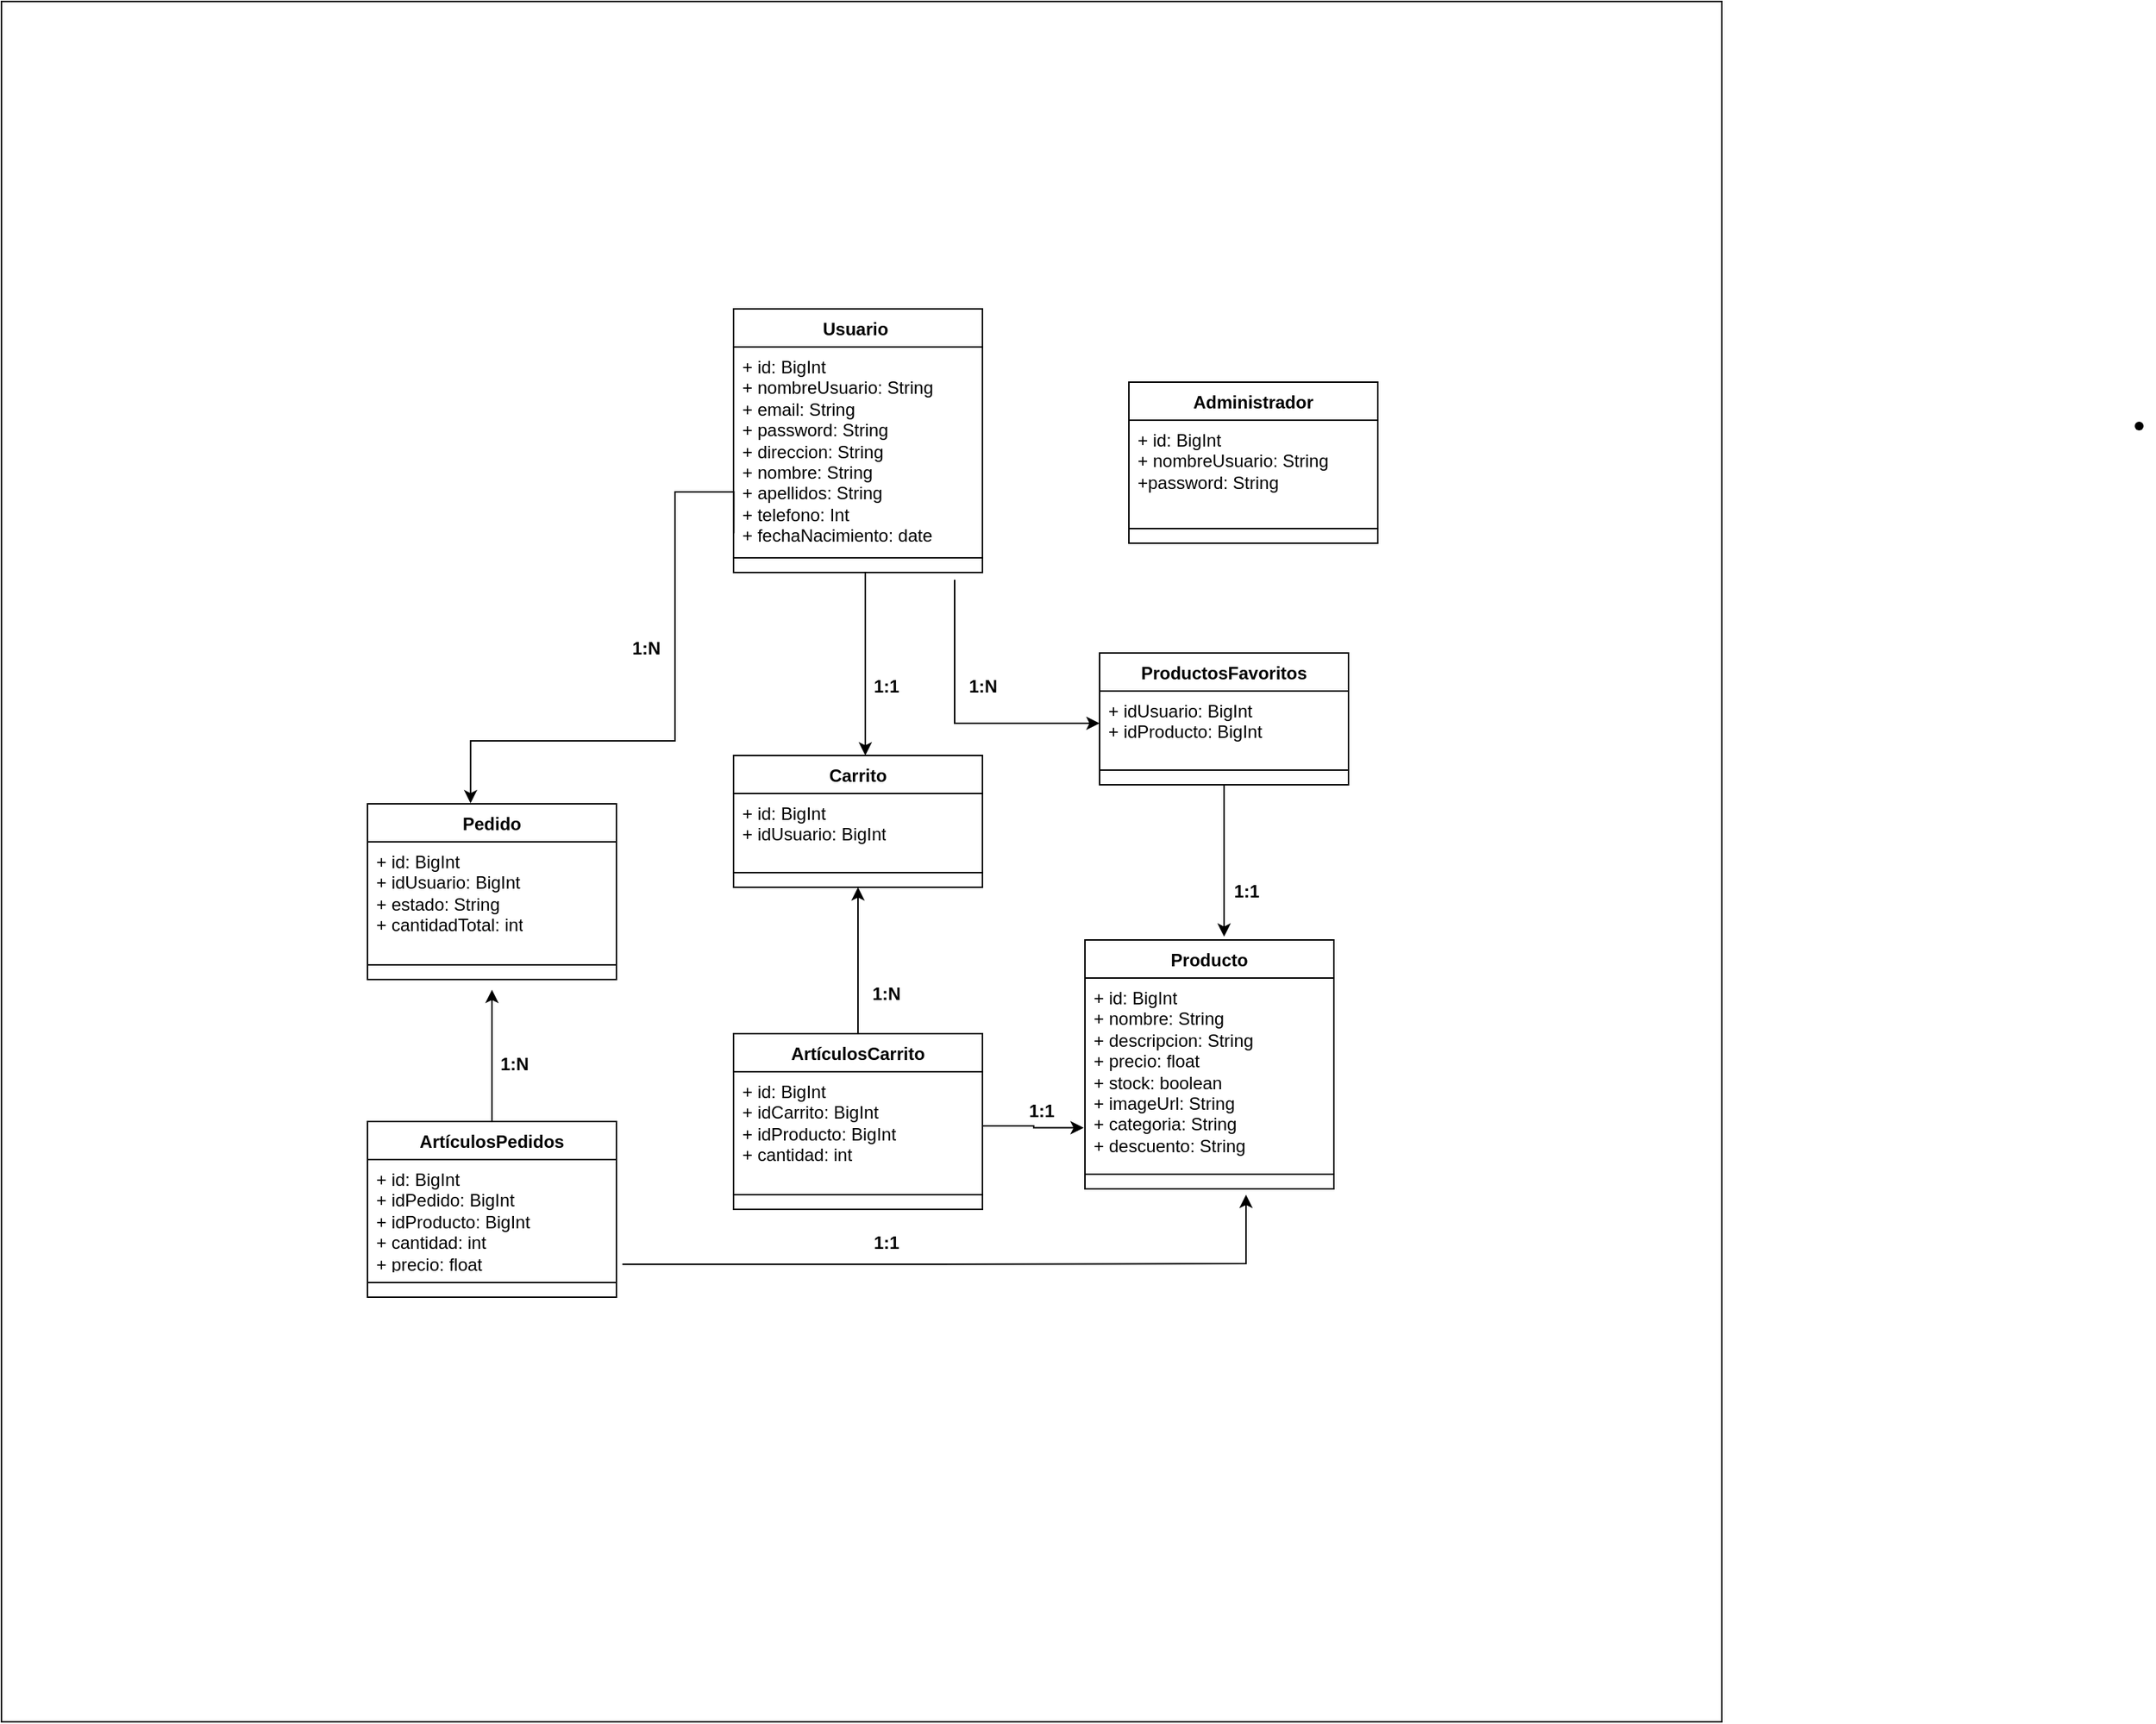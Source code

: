 <mxfile version="21.1.7" type="device" pages="3">
  <diagram name="Page-1" id="vQv1nsb4BMybm42aFhaB">
    <mxGraphModel dx="3242" dy="1198" grid="1" gridSize="10" guides="1" tooltips="1" connect="1" arrows="1" fold="1" page="1" pageScale="1" pageWidth="827" pageHeight="1169" math="0" shadow="0">
      <root>
        <mxCell id="WIyWlLk6GJQsqaUBKTNV-0" />
        <mxCell id="WIyWlLk6GJQsqaUBKTNV-1" parent="WIyWlLk6GJQsqaUBKTNV-0" />
        <mxCell id="jFawutcYe53FbxjDuDJt-0" value="" style="whiteSpace=wrap;html=1;aspect=fixed;fontSize=16;" parent="WIyWlLk6GJQsqaUBKTNV-1" vertex="1">
          <mxGeometry x="-1200" y="260" width="1175" height="1175" as="geometry" />
        </mxCell>
        <mxCell id="jFawutcYe53FbxjDuDJt-1" value="" style="edgeStyle=orthogonalEdgeStyle;rounded=0;orthogonalLoop=1;jettySize=auto;html=1;" parent="WIyWlLk6GJQsqaUBKTNV-1" source="jFawutcYe53FbxjDuDJt-2" edge="1">
          <mxGeometry relative="1" as="geometry">
            <mxPoint x="-610" y="775" as="targetPoint" />
            <Array as="points">
              <mxPoint x="-610" y="755" />
            </Array>
          </mxGeometry>
        </mxCell>
        <mxCell id="jFawutcYe53FbxjDuDJt-2" value="Usuario&lt;span style=&quot;white-space: pre;&quot;&gt; &lt;/span&gt;" style="swimlane;fontStyle=1;align=center;verticalAlign=top;childLayout=stackLayout;horizontal=1;startSize=26;horizontalStack=0;resizeParent=1;resizeParentMax=0;resizeLast=0;collapsible=1;marginBottom=0;whiteSpace=wrap;html=1;" parent="WIyWlLk6GJQsqaUBKTNV-1" vertex="1">
          <mxGeometry x="-700" y="470" width="170" height="180" as="geometry" />
        </mxCell>
        <mxCell id="jFawutcYe53FbxjDuDJt-3" value="+ id: BigInt&lt;br&gt;+ nombreUsuario: String&lt;br&gt;+ email: String&lt;br&gt;+ password: String&lt;br&gt;+ direccion: String&lt;br style=&quot;border-color: var(--border-color);&quot;&gt;+ nombre: String&lt;br style=&quot;border-color: var(--border-color);&quot;&gt;+ apellidos: String&lt;br style=&quot;border-color: var(--border-color);&quot;&gt;+ telefono: Int&lt;br style=&quot;border-color: var(--border-color);&quot;&gt;+ fechaNacimiento: date" style="text;strokeColor=none;fillColor=none;align=left;verticalAlign=top;spacingLeft=4;spacingRight=4;overflow=hidden;rotatable=0;points=[[0,0.5],[1,0.5]];portConstraint=eastwest;whiteSpace=wrap;html=1;" parent="jFawutcYe53FbxjDuDJt-2" vertex="1">
          <mxGeometry y="26" width="170" height="134" as="geometry" />
        </mxCell>
        <mxCell id="jFawutcYe53FbxjDuDJt-4" value="" style="line;strokeWidth=1;fillColor=none;align=left;verticalAlign=middle;spacingTop=-1;spacingLeft=3;spacingRight=3;rotatable=0;labelPosition=right;points=[];portConstraint=eastwest;strokeColor=inherit;" parent="jFawutcYe53FbxjDuDJt-2" vertex="1">
          <mxGeometry y="160" width="170" height="20" as="geometry" />
        </mxCell>
        <mxCell id="jFawutcYe53FbxjDuDJt-5" value="Producto" style="swimlane;fontStyle=1;align=center;verticalAlign=top;childLayout=stackLayout;horizontal=1;startSize=26;horizontalStack=0;resizeParent=1;resizeParentMax=0;resizeLast=0;collapsible=1;marginBottom=0;whiteSpace=wrap;html=1;" parent="WIyWlLk6GJQsqaUBKTNV-1" vertex="1">
          <mxGeometry x="-460" y="901" width="170" height="170" as="geometry" />
        </mxCell>
        <mxCell id="jFawutcYe53FbxjDuDJt-6" value="+ id: BigInt&lt;br&gt;+ nombre: String&lt;br&gt;+ descripcion: String&lt;br&gt;+ precio: float&lt;br&gt;+ stock: boolean&lt;br&gt;+ imageUrl: String&lt;br&gt;+ categoria: String&lt;br&gt;+ descuento: String" style="text;strokeColor=none;fillColor=none;align=left;verticalAlign=top;spacingLeft=4;spacingRight=4;overflow=hidden;rotatable=0;points=[[0,0.5],[1,0.5]];portConstraint=eastwest;whiteSpace=wrap;html=1;" parent="jFawutcYe53FbxjDuDJt-5" vertex="1">
          <mxGeometry y="26" width="170" height="124" as="geometry" />
        </mxCell>
        <mxCell id="jFawutcYe53FbxjDuDJt-7" value="" style="line;strokeWidth=1;fillColor=none;align=left;verticalAlign=middle;spacingTop=-1;spacingLeft=3;spacingRight=3;rotatable=0;labelPosition=right;points=[];portConstraint=eastwest;strokeColor=inherit;" parent="jFawutcYe53FbxjDuDJt-5" vertex="1">
          <mxGeometry y="150" width="170" height="20" as="geometry" />
        </mxCell>
        <mxCell id="jFawutcYe53FbxjDuDJt-8" value="" style="edgeStyle=orthogonalEdgeStyle;rounded=0;orthogonalLoop=1;jettySize=auto;html=1;exitX=0.5;exitY=0;exitDx=0;exitDy=0;entryX=0.5;entryY=1;entryDx=0;entryDy=0;" parent="WIyWlLk6GJQsqaUBKTNV-1" source="jFawutcYe53FbxjDuDJt-12" target="jFawutcYe53FbxjDuDJt-9" edge="1">
          <mxGeometry relative="1" as="geometry">
            <mxPoint x="-670" y="935" as="sourcePoint" />
            <mxPoint x="-615" y="915" as="targetPoint" />
            <Array as="points" />
          </mxGeometry>
        </mxCell>
        <mxCell id="jFawutcYe53FbxjDuDJt-9" value="Carrito" style="swimlane;fontStyle=1;align=center;verticalAlign=top;childLayout=stackLayout;horizontal=1;startSize=26;horizontalStack=0;resizeParent=1;resizeParentMax=0;resizeLast=0;collapsible=1;marginBottom=0;whiteSpace=wrap;html=1;" parent="WIyWlLk6GJQsqaUBKTNV-1" vertex="1">
          <mxGeometry x="-700" y="775" width="170" height="90" as="geometry" />
        </mxCell>
        <mxCell id="jFawutcYe53FbxjDuDJt-10" value="+ id: BigInt&lt;br&gt;+ idUsuario: BigInt" style="text;strokeColor=none;fillColor=none;align=left;verticalAlign=top;spacingLeft=4;spacingRight=4;overflow=hidden;rotatable=0;points=[[0,0.5],[1,0.5]];portConstraint=eastwest;whiteSpace=wrap;html=1;" parent="jFawutcYe53FbxjDuDJt-9" vertex="1">
          <mxGeometry y="26" width="170" height="44" as="geometry" />
        </mxCell>
        <mxCell id="jFawutcYe53FbxjDuDJt-11" value="" style="line;strokeWidth=1;fillColor=none;align=left;verticalAlign=middle;spacingTop=-1;spacingLeft=3;spacingRight=3;rotatable=0;labelPosition=right;points=[];portConstraint=eastwest;strokeColor=inherit;" parent="jFawutcYe53FbxjDuDJt-9" vertex="1">
          <mxGeometry y="70" width="170" height="20" as="geometry" />
        </mxCell>
        <mxCell id="jFawutcYe53FbxjDuDJt-12" value="ArtículosCarrito" style="swimlane;fontStyle=1;align=center;verticalAlign=top;childLayout=stackLayout;horizontal=1;startSize=26;horizontalStack=0;resizeParent=1;resizeParentMax=0;resizeLast=0;collapsible=1;marginBottom=0;whiteSpace=wrap;html=1;" parent="WIyWlLk6GJQsqaUBKTNV-1" vertex="1">
          <mxGeometry x="-700" y="965" width="170" height="120" as="geometry" />
        </mxCell>
        <mxCell id="jFawutcYe53FbxjDuDJt-13" value="+ id: BigInt&lt;br&gt;+ idCarrito: BigInt&lt;br&gt;+ idProducto: BigInt&lt;br&gt;+ cantidad: int&lt;br&gt;&lt;br&gt;&amp;nbsp;" style="text;strokeColor=none;fillColor=none;align=left;verticalAlign=top;spacingLeft=4;spacingRight=4;overflow=hidden;rotatable=0;points=[[0,0.5],[1,0.5]];portConstraint=eastwest;whiteSpace=wrap;html=1;" parent="jFawutcYe53FbxjDuDJt-12" vertex="1">
          <mxGeometry y="26" width="170" height="74" as="geometry" />
        </mxCell>
        <mxCell id="jFawutcYe53FbxjDuDJt-14" value="" style="line;strokeWidth=1;fillColor=none;align=left;verticalAlign=middle;spacingTop=-1;spacingLeft=3;spacingRight=3;rotatable=0;labelPosition=right;points=[];portConstraint=eastwest;strokeColor=inherit;" parent="jFawutcYe53FbxjDuDJt-12" vertex="1">
          <mxGeometry y="100" width="170" height="20" as="geometry" />
        </mxCell>
        <mxCell id="jFawutcYe53FbxjDuDJt-15" value="Pedido" style="swimlane;fontStyle=1;align=center;verticalAlign=top;childLayout=stackLayout;horizontal=1;startSize=26;horizontalStack=0;resizeParent=1;resizeParentMax=0;resizeLast=0;collapsible=1;marginBottom=0;whiteSpace=wrap;html=1;" parent="WIyWlLk6GJQsqaUBKTNV-1" vertex="1">
          <mxGeometry x="-950" y="808" width="170" height="120" as="geometry" />
        </mxCell>
        <mxCell id="jFawutcYe53FbxjDuDJt-16" value="+ id: BigInt&lt;br&gt;+ idUsuario: BigInt&lt;br&gt;+ estado: String&lt;br&gt;+ cantidadTotal: int&lt;br&gt;&lt;br&gt;&amp;nbsp;" style="text;strokeColor=none;fillColor=none;align=left;verticalAlign=top;spacingLeft=4;spacingRight=4;overflow=hidden;rotatable=0;points=[[0,0.5],[1,0.5]];portConstraint=eastwest;whiteSpace=wrap;html=1;" parent="jFawutcYe53FbxjDuDJt-15" vertex="1">
          <mxGeometry y="26" width="170" height="74" as="geometry" />
        </mxCell>
        <mxCell id="jFawutcYe53FbxjDuDJt-17" value="" style="line;strokeWidth=1;fillColor=none;align=left;verticalAlign=middle;spacingTop=-1;spacingLeft=3;spacingRight=3;rotatable=0;labelPosition=right;points=[];portConstraint=eastwest;strokeColor=inherit;" parent="jFawutcYe53FbxjDuDJt-15" vertex="1">
          <mxGeometry y="100" width="170" height="20" as="geometry" />
        </mxCell>
        <mxCell id="jFawutcYe53FbxjDuDJt-18" value="ArtículosPedidos" style="swimlane;fontStyle=1;align=center;verticalAlign=top;childLayout=stackLayout;horizontal=1;startSize=26;horizontalStack=0;resizeParent=1;resizeParentMax=0;resizeLast=0;collapsible=1;marginBottom=0;whiteSpace=wrap;html=1;" parent="WIyWlLk6GJQsqaUBKTNV-1" vertex="1">
          <mxGeometry x="-950" y="1025" width="170" height="120" as="geometry" />
        </mxCell>
        <mxCell id="jFawutcYe53FbxjDuDJt-19" value="+ id: BigInt&lt;br&gt;+ idPedido: BigInt&lt;br&gt;+ idProducto: BigInt&lt;br&gt;+ cantidad: int&lt;br&gt;+ precio: float&lt;br&gt;&amp;nbsp;" style="text;strokeColor=none;fillColor=none;align=left;verticalAlign=top;spacingLeft=4;spacingRight=4;overflow=hidden;rotatable=0;points=[[0,0.5],[1,0.5]];portConstraint=eastwest;whiteSpace=wrap;html=1;" parent="jFawutcYe53FbxjDuDJt-18" vertex="1">
          <mxGeometry y="26" width="170" height="74" as="geometry" />
        </mxCell>
        <mxCell id="jFawutcYe53FbxjDuDJt-20" value="" style="line;strokeWidth=1;fillColor=none;align=left;verticalAlign=middle;spacingTop=-1;spacingLeft=3;spacingRight=3;rotatable=0;labelPosition=right;points=[];portConstraint=eastwest;strokeColor=inherit;" parent="jFawutcYe53FbxjDuDJt-18" vertex="1">
          <mxGeometry y="100" width="170" height="20" as="geometry" />
        </mxCell>
        <mxCell id="jFawutcYe53FbxjDuDJt-21" value="" style="edgeStyle=orthogonalEdgeStyle;rounded=0;orthogonalLoop=1;jettySize=auto;html=1;entryX=0.559;entryY=-0.013;entryDx=0;entryDy=0;entryPerimeter=0;" parent="WIyWlLk6GJQsqaUBKTNV-1" source="jFawutcYe53FbxjDuDJt-22" target="jFawutcYe53FbxjDuDJt-5" edge="1">
          <mxGeometry relative="1" as="geometry" />
        </mxCell>
        <mxCell id="jFawutcYe53FbxjDuDJt-22" value="ProductosFavoritos" style="swimlane;fontStyle=1;align=center;verticalAlign=top;childLayout=stackLayout;horizontal=1;startSize=26;horizontalStack=0;resizeParent=1;resizeParentMax=0;resizeLast=0;collapsible=1;marginBottom=0;whiteSpace=wrap;html=1;" parent="WIyWlLk6GJQsqaUBKTNV-1" vertex="1">
          <mxGeometry x="-450" y="705" width="170" height="90" as="geometry" />
        </mxCell>
        <mxCell id="jFawutcYe53FbxjDuDJt-23" value="+ idUsuario: BigInt&lt;br&gt;+ idProducto: BigInt" style="text;strokeColor=none;fillColor=none;align=left;verticalAlign=top;spacingLeft=4;spacingRight=4;overflow=hidden;rotatable=0;points=[[0,0.5],[1,0.5]];portConstraint=eastwest;whiteSpace=wrap;html=1;" parent="jFawutcYe53FbxjDuDJt-22" vertex="1">
          <mxGeometry y="26" width="170" height="44" as="geometry" />
        </mxCell>
        <mxCell id="jFawutcYe53FbxjDuDJt-24" value="" style="line;strokeWidth=1;fillColor=none;align=left;verticalAlign=middle;spacingTop=-1;spacingLeft=3;spacingRight=3;rotatable=0;labelPosition=right;points=[];portConstraint=eastwest;strokeColor=inherit;" parent="jFawutcYe53FbxjDuDJt-22" vertex="1">
          <mxGeometry y="70" width="170" height="20" as="geometry" />
        </mxCell>
        <mxCell id="jFawutcYe53FbxjDuDJt-25" value="1:1" style="text;align=center;fontStyle=1;verticalAlign=middle;spacingLeft=3;spacingRight=3;strokeColor=none;rotatable=0;points=[[0,0.5],[1,0.5]];portConstraint=eastwest;html=1;" parent="WIyWlLk6GJQsqaUBKTNV-1" vertex="1">
          <mxGeometry x="-636" y="715" width="80" height="26" as="geometry" />
        </mxCell>
        <mxCell id="jFawutcYe53FbxjDuDJt-26" value="1:N" style="text;align=center;fontStyle=1;verticalAlign=middle;spacingLeft=3;spacingRight=3;strokeColor=none;rotatable=0;points=[[0,0.5],[1,0.5]];portConstraint=eastwest;html=1;" parent="WIyWlLk6GJQsqaUBKTNV-1" vertex="1">
          <mxGeometry x="-570" y="715" width="80" height="26" as="geometry" />
        </mxCell>
        <mxCell id="jFawutcYe53FbxjDuDJt-27" value="1:N" style="text;align=center;fontStyle=1;verticalAlign=middle;spacingLeft=3;spacingRight=3;strokeColor=none;rotatable=0;points=[[0,0.5],[1,0.5]];portConstraint=eastwest;html=1;" parent="WIyWlLk6GJQsqaUBKTNV-1" vertex="1">
          <mxGeometry x="-636" y="925" width="80" height="26" as="geometry" />
        </mxCell>
        <mxCell id="jFawutcYe53FbxjDuDJt-28" value="1:N" style="text;align=center;fontStyle=1;verticalAlign=middle;spacingLeft=3;spacingRight=3;strokeColor=none;rotatable=0;points=[[0,0.5],[1,0.5]];portConstraint=eastwest;html=1;" parent="WIyWlLk6GJQsqaUBKTNV-1" vertex="1">
          <mxGeometry x="-890" y="973" width="80" height="26" as="geometry" />
        </mxCell>
        <mxCell id="jFawutcYe53FbxjDuDJt-29" value="" style="edgeStyle=orthogonalEdgeStyle;rounded=0;orthogonalLoop=1;jettySize=auto;html=1;entryX=0;entryY=0.5;entryDx=0;entryDy=0;" parent="WIyWlLk6GJQsqaUBKTNV-1" target="jFawutcYe53FbxjDuDJt-23" edge="1">
          <mxGeometry relative="1" as="geometry">
            <mxPoint x="-549" y="655" as="sourcePoint" />
            <mxPoint x="-600" y="785" as="targetPoint" />
            <Array as="points">
              <mxPoint x="-549" y="753" />
            </Array>
          </mxGeometry>
        </mxCell>
        <mxCell id="jFawutcYe53FbxjDuDJt-30" value="1:1" style="text;align=center;fontStyle=1;verticalAlign=middle;spacingLeft=3;spacingRight=3;strokeColor=none;rotatable=0;points=[[0,0.5],[1,0.5]];portConstraint=eastwest;html=1;" parent="WIyWlLk6GJQsqaUBKTNV-1" vertex="1">
          <mxGeometry x="-390" y="855" width="80" height="26" as="geometry" />
        </mxCell>
        <mxCell id="jFawutcYe53FbxjDuDJt-31" value="" style="edgeStyle=orthogonalEdgeStyle;rounded=0;orthogonalLoop=1;jettySize=auto;html=1;exitX=0.001;exitY=0.95;exitDx=0;exitDy=0;entryX=0.414;entryY=-0.003;entryDx=0;entryDy=0;entryPerimeter=0;exitPerimeter=0;" parent="WIyWlLk6GJQsqaUBKTNV-1" source="jFawutcYe53FbxjDuDJt-3" target="jFawutcYe53FbxjDuDJt-15" edge="1">
          <mxGeometry relative="1" as="geometry">
            <mxPoint x="-700" y="675.0" as="sourcePoint" />
            <mxPoint x="-880" y="785" as="targetPoint" />
            <Array as="points">
              <mxPoint x="-700" y="595" />
              <mxPoint x="-740" y="595" />
              <mxPoint x="-740" y="765" />
              <mxPoint x="-880" y="765" />
            </Array>
          </mxGeometry>
        </mxCell>
        <mxCell id="jFawutcYe53FbxjDuDJt-32" value="1:N" style="text;align=center;fontStyle=1;verticalAlign=middle;spacingLeft=3;spacingRight=3;strokeColor=none;rotatable=0;points=[[0,0.5],[1,0.5]];portConstraint=eastwest;html=1;" parent="WIyWlLk6GJQsqaUBKTNV-1" vertex="1">
          <mxGeometry x="-800" y="689" width="80" height="26" as="geometry" />
        </mxCell>
        <mxCell id="jFawutcYe53FbxjDuDJt-33" value="" style="edgeStyle=orthogonalEdgeStyle;rounded=0;orthogonalLoop=1;jettySize=auto;html=1;entryX=-0.005;entryY=0.825;entryDx=0;entryDy=0;entryPerimeter=0;" parent="WIyWlLk6GJQsqaUBKTNV-1" source="jFawutcYe53FbxjDuDJt-13" target="jFawutcYe53FbxjDuDJt-6" edge="1">
          <mxGeometry relative="1" as="geometry">
            <Array as="points">
              <mxPoint x="-495" y="1028" />
              <mxPoint x="-495" y="1029" />
            </Array>
          </mxGeometry>
        </mxCell>
        <mxCell id="jFawutcYe53FbxjDuDJt-34" value="1:1" style="text;align=center;fontStyle=1;verticalAlign=middle;spacingLeft=3;spacingRight=3;strokeColor=none;rotatable=0;points=[[0,0.5],[1,0.5]];portConstraint=eastwest;html=1;" parent="WIyWlLk6GJQsqaUBKTNV-1" vertex="1">
          <mxGeometry x="-530" y="1005" width="80" height="26" as="geometry" />
        </mxCell>
        <mxCell id="jFawutcYe53FbxjDuDJt-35" value="" style="edgeStyle=orthogonalEdgeStyle;rounded=0;orthogonalLoop=1;jettySize=auto;html=1;exitX=0.5;exitY=0;exitDx=0;exitDy=0;" parent="WIyWlLk6GJQsqaUBKTNV-1" source="jFawutcYe53FbxjDuDJt-18" edge="1">
          <mxGeometry relative="1" as="geometry">
            <mxPoint x="-810" y="1005" as="sourcePoint" />
            <mxPoint x="-865" y="935" as="targetPoint" />
            <Array as="points">
              <mxPoint x="-865" y="945" />
              <mxPoint x="-865" y="945" />
            </Array>
          </mxGeometry>
        </mxCell>
        <mxCell id="jFawutcYe53FbxjDuDJt-36" value="" style="edgeStyle=orthogonalEdgeStyle;rounded=0;orthogonalLoop=1;jettySize=auto;html=1;exitX=1.024;exitY=0.966;exitDx=0;exitDy=0;exitPerimeter=0;" parent="WIyWlLk6GJQsqaUBKTNV-1" source="jFawutcYe53FbxjDuDJt-19" edge="1">
          <mxGeometry relative="1" as="geometry">
            <mxPoint x="-780" y="1170" as="sourcePoint" />
            <mxPoint x="-350" y="1075" as="targetPoint" />
            <Array as="points">
              <mxPoint x="-563" y="1122" />
              <mxPoint x="-350" y="1122" />
            </Array>
          </mxGeometry>
        </mxCell>
        <mxCell id="jFawutcYe53FbxjDuDJt-37" value="1:1" style="text;align=center;fontStyle=1;verticalAlign=middle;spacingLeft=3;spacingRight=3;strokeColor=none;rotatable=0;points=[[0,0.5],[1,0.5]];portConstraint=eastwest;html=1;" parent="WIyWlLk6GJQsqaUBKTNV-1" vertex="1">
          <mxGeometry x="-636" y="1095" width="80" height="26" as="geometry" />
        </mxCell>
        <mxCell id="jFawutcYe53FbxjDuDJt-38" value="Administrador" style="swimlane;fontStyle=1;align=center;verticalAlign=top;childLayout=stackLayout;horizontal=1;startSize=26;horizontalStack=0;resizeParent=1;resizeParentMax=0;resizeLast=0;collapsible=1;marginBottom=0;whiteSpace=wrap;html=1;" parent="WIyWlLk6GJQsqaUBKTNV-1" vertex="1">
          <mxGeometry x="-430" y="520" width="170" height="110" as="geometry" />
        </mxCell>
        <mxCell id="jFawutcYe53FbxjDuDJt-39" value="+ id: BigInt&lt;br&gt;+ nombreUsuario: String&lt;br&gt;+password: String" style="text;strokeColor=none;fillColor=none;align=left;verticalAlign=top;spacingLeft=4;spacingRight=4;overflow=hidden;rotatable=0;points=[[0,0.5],[1,0.5]];portConstraint=eastwest;whiteSpace=wrap;html=1;" parent="jFawutcYe53FbxjDuDJt-38" vertex="1">
          <mxGeometry y="26" width="170" height="64" as="geometry" />
        </mxCell>
        <mxCell id="jFawutcYe53FbxjDuDJt-40" value="" style="line;strokeWidth=1;fillColor=none;align=left;verticalAlign=middle;spacingTop=-1;spacingLeft=3;spacingRight=3;rotatable=0;labelPosition=right;points=[];portConstraint=eastwest;strokeColor=inherit;" parent="jFawutcYe53FbxjDuDJt-38" vertex="1">
          <mxGeometry y="90" width="170" height="20" as="geometry" />
        </mxCell>
        <mxCell id="jFawutcYe53FbxjDuDJt-41" value="" style="shape=waypoint;sketch=0;size=6;pointerEvents=1;points=[];fillColor=none;resizable=0;rotatable=0;perimeter=centerPerimeter;snapToPoint=1;fontSize=16;" parent="WIyWlLk6GJQsqaUBKTNV-1" vertex="1">
          <mxGeometry x="250" y="540" width="20" height="20" as="geometry" />
        </mxCell>
      </root>
    </mxGraphModel>
  </diagram>
  <diagram name="Página-2" id="7Q1cSgcLQ1lCVZpsDXP-">
    <mxGraphModel dx="1194" dy="628" grid="0" gridSize="10" guides="1" tooltips="1" connect="1" arrows="1" fold="1" page="0" pageScale="1" pageWidth="827" pageHeight="1169" math="0" shadow="0">
      <root>
        <mxCell id="0" />
        <mxCell id="1" parent="0" />
        <mxCell id="Rw2YtaPmIfyLBSFwdT79-1" value="Usuario" style="shape=umlActor;verticalLabelPosition=bottom;verticalAlign=top;html=1;outlineConnect=0;" parent="1" vertex="1">
          <mxGeometry x="-41.774" y="279.448" width="60" height="130" as="geometry" />
        </mxCell>
        <mxCell id="Rw2YtaPmIfyLBSFwdT79-2" value="CU03:Añadir producto a carrito" style="ellipse;whiteSpace=wrap;html=1;" parent="1" vertex="1">
          <mxGeometry x="90.726" y="329.448" width="105" height="70" as="geometry" />
        </mxCell>
        <mxCell id="Rw2YtaPmIfyLBSFwdT79-3" value="CU02:Añadir productos favoritos" style="ellipse;whiteSpace=wrap;html=1;" parent="1" vertex="1">
          <mxGeometry x="88.226" y="249.448" width="110" height="70" as="geometry" />
        </mxCell>
        <mxCell id="Rw2YtaPmIfyLBSFwdT79-4" value="CU04: Realizar pedido" style="ellipse;whiteSpace=wrap;html=1;" parent="1" vertex="1">
          <mxGeometry x="90.726" y="419.448" width="110" height="60" as="geometry" />
        </mxCell>
        <mxCell id="Rw2YtaPmIfyLBSFwdT79-5" value="CU01: Login" style="ellipse;whiteSpace=wrap;html=1;" parent="1" vertex="1">
          <mxGeometry x="95.726" y="179.448" width="105" height="60" as="geometry" />
        </mxCell>
        <mxCell id="Rw2YtaPmIfyLBSFwdT79-6" value="" style="endArrow=none;html=1;rounded=0;entryX=0.076;entryY=0.801;entryDx=0;entryDy=0;entryPerimeter=0;" parent="1" target="Rw2YtaPmIfyLBSFwdT79-5" edge="1">
          <mxGeometry width="50" height="50" relative="1" as="geometry">
            <mxPoint x="8.226" y="349.448" as="sourcePoint" />
            <mxPoint x="48.226" y="209.448" as="targetPoint" />
          </mxGeometry>
        </mxCell>
        <mxCell id="Rw2YtaPmIfyLBSFwdT79-7" value="" style="endArrow=none;html=1;rounded=0;entryX=0;entryY=0.5;entryDx=0;entryDy=0;" parent="1" target="Rw2YtaPmIfyLBSFwdT79-3" edge="1">
          <mxGeometry width="50" height="50" relative="1" as="geometry">
            <mxPoint x="8.226" y="349.448" as="sourcePoint" />
            <mxPoint x="48.226" y="269.448" as="targetPoint" />
          </mxGeometry>
        </mxCell>
        <mxCell id="Rw2YtaPmIfyLBSFwdT79-8" value="" style="endArrow=none;html=1;rounded=0;" parent="1" target="Rw2YtaPmIfyLBSFwdT79-2" edge="1">
          <mxGeometry width="50" height="50" relative="1" as="geometry">
            <mxPoint x="8.226" y="349.448" as="sourcePoint" />
            <mxPoint x="48.226" y="389.448" as="targetPoint" />
          </mxGeometry>
        </mxCell>
        <mxCell id="Rw2YtaPmIfyLBSFwdT79-9" value="" style="endArrow=none;html=1;rounded=0;entryX=0;entryY=0.5;entryDx=0;entryDy=0;" parent="1" target="Rw2YtaPmIfyLBSFwdT79-4" edge="1">
          <mxGeometry width="50" height="50" relative="1" as="geometry">
            <mxPoint x="8.226" y="349.448" as="sourcePoint" />
            <mxPoint x="38.226" y="409.448" as="targetPoint" />
          </mxGeometry>
        </mxCell>
        <mxCell id="Rw2YtaPmIfyLBSFwdT79-10" value="CU05: Logout" style="ellipse;whiteSpace=wrap;html=1;" parent="1" vertex="1">
          <mxGeometry x="95.726" y="499.448" width="100" height="60" as="geometry" />
        </mxCell>
        <mxCell id="Rw2YtaPmIfyLBSFwdT79-11" value="" style="endArrow=none;html=1;rounded=0;exitX=0;exitY=0.286;exitDx=0;exitDy=0;exitPerimeter=0;" parent="1" source="Rw2YtaPmIfyLBSFwdT79-10" edge="1">
          <mxGeometry width="50" height="50" relative="1" as="geometry">
            <mxPoint x="48.226" y="549.448" as="sourcePoint" />
            <mxPoint x="8.226" y="349.448" as="targetPoint" />
          </mxGeometry>
        </mxCell>
        <mxCell id="Rw2YtaPmIfyLBSFwdT79-12" value="Administrador" style="shape=umlActor;verticalLabelPosition=bottom;verticalAlign=top;html=1;outlineConnect=0;" parent="1" vertex="1">
          <mxGeometry x="288.226" y="229.448" width="60" height="130" as="geometry" />
        </mxCell>
        <mxCell id="Rw2YtaPmIfyLBSFwdT79-13" value="CU06: Acceder al dashboard" style="ellipse;whiteSpace=wrap;html=1;" parent="1" vertex="1">
          <mxGeometry x="398.226" y="209.448" width="100" height="70" as="geometry" />
        </mxCell>
        <mxCell id="Rw2YtaPmIfyLBSFwdT79-14" value="" style="endArrow=none;html=1;rounded=0;" parent="1" edge="1">
          <mxGeometry width="50" height="50" relative="1" as="geometry">
            <mxPoint x="348.226" y="299.448" as="sourcePoint" />
            <mxPoint x="398.226" y="249.448" as="targetPoint" />
          </mxGeometry>
        </mxCell>
        <mxCell id="Rw2YtaPmIfyLBSFwdT79-15" value="CU07: Login" style="ellipse;whiteSpace=wrap;html=1;" parent="1" vertex="1">
          <mxGeometry x="388.226" y="289.448" width="105" height="60" as="geometry" />
        </mxCell>
        <mxCell id="Rw2YtaPmIfyLBSFwdT79-16" value="CU08: Logout" style="ellipse;whiteSpace=wrap;html=1;" parent="1" vertex="1">
          <mxGeometry x="398.226" y="379.448" width="100" height="60" as="geometry" />
        </mxCell>
        <mxCell id="Rw2YtaPmIfyLBSFwdT79-17" value="" style="endArrow=none;html=1;rounded=0;" parent="1" edge="1">
          <mxGeometry width="50" height="50" relative="1" as="geometry">
            <mxPoint x="348.226" y="299.448" as="sourcePoint" />
            <mxPoint x="388.226" y="319.448" as="targetPoint" />
          </mxGeometry>
        </mxCell>
        <mxCell id="Rw2YtaPmIfyLBSFwdT79-18" value="" style="endArrow=none;html=1;rounded=0;entryX=0;entryY=0.5;entryDx=0;entryDy=0;" parent="1" target="Rw2YtaPmIfyLBSFwdT79-16" edge="1">
          <mxGeometry width="50" height="50" relative="1" as="geometry">
            <mxPoint x="348.226" y="299.448" as="sourcePoint" />
            <mxPoint x="398.226" y="329.448" as="targetPoint" />
          </mxGeometry>
        </mxCell>
      </root>
    </mxGraphModel>
  </diagram>
  <diagram name="Página-3" id="U3eoR4R8W-bRCPzQ0Cac">
    <mxGraphModel dx="2388" dy="7198" grid="0" gridSize="10" guides="1" tooltips="1" connect="1" arrows="1" fold="1" page="0" pageScale="1" pageWidth="827" pageHeight="1169" math="0" shadow="0">
      <root>
        <mxCell id="0" />
        <mxCell id="1" parent="0" />
        <mxCell id="06fyKj-ccsbm8yx5DUTh-7" value="" style="shape=rect;fillColor=#ffffff;strokeColor=#eeeeee;shadow=1;fontSize=16;" parent="1" vertex="1">
          <mxGeometry x="264" y="-112" width="344" height="420" as="geometry" />
        </mxCell>
        <mxCell id="06fyKj-ccsbm8yx5DUTh-8" value="" style="shape=ellipse;strokeColor=none;fillColor=#999999;fontSize=16;" parent="06fyKj-ccsbm8yx5DUTh-7" vertex="1">
          <mxGeometry width="40" height="40" relative="1" as="geometry">
            <mxPoint x="15" y="15" as="offset" />
          </mxGeometry>
        </mxCell>
        <mxCell id="06fyKj-ccsbm8yx5DUTh-9" value="Title" style="text;html=1;whiteSpace=wrap;fontSize=16;" parent="06fyKj-ccsbm8yx5DUTh-7" vertex="1">
          <mxGeometry width="235" height="20" relative="1" as="geometry">
            <mxPoint x="65" y="15" as="offset" />
          </mxGeometry>
        </mxCell>
        <mxCell id="06fyKj-ccsbm8yx5DUTh-10" value="Subhead" style="text;fontColor=#999999;whiteSpace=wrap;html=1;fontSize=16;" parent="06fyKj-ccsbm8yx5DUTh-7" vertex="1">
          <mxGeometry width="235" height="20" relative="1" as="geometry">
            <mxPoint x="65" y="35" as="offset" />
          </mxGeometry>
        </mxCell>
        <mxCell id="06fyKj-ccsbm8yx5DUTh-11" value="" style="shape=rect;strokeColor=none;fillColor=#666666;resizeWidth=1;resizeHeight=1;fontSize=16;" parent="06fyKj-ccsbm8yx5DUTh-7" vertex="1">
          <mxGeometry x="0.012" width="81" height="81" relative="1" as="geometry">
            <mxPoint y="70" as="offset" />
          </mxGeometry>
        </mxCell>
        <mxCell id="06fyKj-ccsbm8yx5DUTh-12" value="" style="shape=rect;strokeColor=none;fillColor=#666666;resizeWidth=1;resizeHeight=1;fontSize=16;" parent="06fyKj-ccsbm8yx5DUTh-7" vertex="1">
          <mxGeometry x="0.259" width="81" height="81" relative="1" as="geometry">
            <mxPoint y="70" as="offset" />
          </mxGeometry>
        </mxCell>
        <mxCell id="06fyKj-ccsbm8yx5DUTh-13" value="" style="shape=rect;strokeColor=none;fillColor=#666666;resizeWidth=1;resizeHeight=1;fontSize=16;" parent="06fyKj-ccsbm8yx5DUTh-7" vertex="1">
          <mxGeometry x="0.506" width="81" height="81" relative="1" as="geometry">
            <mxPoint y="70" as="offset" />
          </mxGeometry>
        </mxCell>
        <mxCell id="06fyKj-ccsbm8yx5DUTh-14" value="" style="shape=rect;strokeColor=none;fillColor=#666666;resizeWidth=1;resizeHeight=1;fontSize=16;" parent="06fyKj-ccsbm8yx5DUTh-7" vertex="1">
          <mxGeometry x="0.753" width="81" height="81" relative="1" as="geometry">
            <mxPoint y="70" as="offset" />
          </mxGeometry>
        </mxCell>
        <mxCell id="06fyKj-ccsbm8yx5DUTh-15" value="" style="shape=rect;strokeColor=none;fillColor=#666666;resizeWidth=1;resizeHeight=1;fontSize=16;" parent="06fyKj-ccsbm8yx5DUTh-7" vertex="1">
          <mxGeometry x="0.012" y="0.202" width="81" height="81" relative="1" as="geometry">
            <mxPoint y="70" as="offset" />
          </mxGeometry>
        </mxCell>
        <mxCell id="06fyKj-ccsbm8yx5DUTh-16" value="" style="shape=rect;strokeColor=none;fillColor=#666666;resizeWidth=1;resizeHeight=1;fontSize=16;" parent="06fyKj-ccsbm8yx5DUTh-7" vertex="1">
          <mxGeometry x="0.259" y="0.202" width="81" height="81" relative="1" as="geometry">
            <mxPoint y="70" as="offset" />
          </mxGeometry>
        </mxCell>
        <mxCell id="06fyKj-ccsbm8yx5DUTh-17" value="" style="shape=rect;strokeColor=none;fillColor=#666666;resizeWidth=1;resizeHeight=1;fontSize=16;" parent="06fyKj-ccsbm8yx5DUTh-7" vertex="1">
          <mxGeometry x="0.506" y="0.202" width="81" height="81" relative="1" as="geometry">
            <mxPoint y="70" as="offset" />
          </mxGeometry>
        </mxCell>
        <mxCell id="06fyKj-ccsbm8yx5DUTh-18" value="" style="shape=rect;strokeColor=none;fillColor=#666666;resizeWidth=1;resizeHeight=1;fontSize=16;" parent="06fyKj-ccsbm8yx5DUTh-7" vertex="1">
          <mxGeometry x="0.753" y="0.202" width="81" height="81" relative="1" as="geometry">
            <mxPoint y="70" as="offset" />
          </mxGeometry>
        </mxCell>
        <mxCell id="06fyKj-ccsbm8yx5DUTh-19" value="" style="shape=rect;strokeColor=none;fillColor=#666666;resizeWidth=1;resizeHeight=1;fontSize=16;" parent="06fyKj-ccsbm8yx5DUTh-7" vertex="1">
          <mxGeometry x="0.012" y="0.405" width="81" height="81" relative="1" as="geometry">
            <mxPoint y="70" as="offset" />
          </mxGeometry>
        </mxCell>
        <mxCell id="06fyKj-ccsbm8yx5DUTh-20" value="" style="shape=rect;strokeColor=none;fillColor=#666666;resizeWidth=1;resizeHeight=1;fontSize=16;" parent="06fyKj-ccsbm8yx5DUTh-7" vertex="1">
          <mxGeometry x="0.259" y="0.405" width="81" height="81" relative="1" as="geometry">
            <mxPoint y="70" as="offset" />
          </mxGeometry>
        </mxCell>
        <mxCell id="06fyKj-ccsbm8yx5DUTh-21" value="" style="shape=rect;strokeColor=none;fillColor=#666666;resizeWidth=1;resizeHeight=1;fontSize=16;" parent="06fyKj-ccsbm8yx5DUTh-7" vertex="1">
          <mxGeometry x="0.506" y="0.405" width="81" height="81" relative="1" as="geometry">
            <mxPoint y="70" as="offset" />
          </mxGeometry>
        </mxCell>
        <mxCell id="06fyKj-ccsbm8yx5DUTh-22" value="" style="shape=rect;strokeColor=none;fillColor=#666666;resizeWidth=1;resizeHeight=1;fontSize=16;" parent="06fyKj-ccsbm8yx5DUTh-7" vertex="1">
          <mxGeometry x="0.753" y="0.405" width="81" height="81" relative="1" as="geometry">
            <mxPoint y="70" as="offset" />
          </mxGeometry>
        </mxCell>
        <mxCell id="06fyKj-ccsbm8yx5DUTh-23" value="ACTION" style="shape=rect;strokeColor=#eeeeee;fillColor=#ffffff;;whiteSpace=wrap;align=left;spacingLeft=14;fontColor=#737373;fontStyle=1;fontSize=14;resizeWidth=1;html=1;" parent="06fyKj-ccsbm8yx5DUTh-7" vertex="1">
          <mxGeometry y="1" width="344" height="48" relative="1" as="geometry">
            <mxPoint y="-96" as="offset" />
          </mxGeometry>
        </mxCell>
        <mxCell id="06fyKj-ccsbm8yx5DUTh-24" value="ACTION" style="shape=rect;strokeColor=#eeeeee;fillColor=#ffffff;;whiteSpace=wrap;align=left;spacingLeft=14;fontColor=#737373;fontStyle=1;fontSize=14;resizeWidth=1;html=1;" parent="06fyKj-ccsbm8yx5DUTh-7" vertex="1">
          <mxGeometry y="1" width="344" height="48" relative="1" as="geometry">
            <mxPoint y="-48" as="offset" />
          </mxGeometry>
        </mxCell>
        <mxCell id="06fyKj-ccsbm8yx5DUTh-25" value="" style="shape=rect;fillColor=#BDBDBD;strokeColor=#eeeeee;shadow=1;fontSize=16;" parent="1" vertex="1">
          <mxGeometry x="-171" y="-80" width="342" height="356" as="geometry" />
        </mxCell>
        <mxCell id="06fyKj-ccsbm8yx5DUTh-26" value="" style="dashed=0;shape=rect;strokeColor=none;fillColor=#ffffff;resizeWidth=1;fontSize=16;" parent="06fyKj-ccsbm8yx5DUTh-25" vertex="1">
          <mxGeometry width="342" height="72" relative="1" as="geometry" />
        </mxCell>
        <mxCell id="06fyKj-ccsbm8yx5DUTh-27" value="" style="shape=ellipse;strokeColor=none;fillColor=#BDBDBD;fontSize=16;" parent="06fyKj-ccsbm8yx5DUTh-25" vertex="1">
          <mxGeometry width="40" height="40" relative="1" as="geometry">
            <mxPoint x="16" y="16" as="offset" />
          </mxGeometry>
        </mxCell>
        <mxCell id="06fyKj-ccsbm8yx5DUTh-28" value="Title" style="text;spacingLeft=10;resizeWidth=1;whiteSpace=wrap;html=1;fontSize=16;" parent="06fyKj-ccsbm8yx5DUTh-25" vertex="1">
          <mxGeometry width="240" height="20" relative="1" as="geometry">
            <mxPoint x="56" y="16" as="offset" />
          </mxGeometry>
        </mxCell>
        <mxCell id="06fyKj-ccsbm8yx5DUTh-29" value="Subhead" style="text;spacingLeft=10;fontColor=#999999;resizeWidth=1;whiteSpace=wrap;html=1;fontSize=16;" parent="06fyKj-ccsbm8yx5DUTh-25" vertex="1">
          <mxGeometry width="240" height="20" relative="1" as="geometry">
            <mxPoint x="56" y="36" as="offset" />
          </mxGeometry>
        </mxCell>
        <mxCell id="06fyKj-ccsbm8yx5DUTh-30" value="" style="dashed=0;shape=rect;strokeColor=none;fillColor=#ffffff;resizeWidth=1;fontSize=16;" parent="06fyKj-ccsbm8yx5DUTh-25" vertex="1">
          <mxGeometry y="1" width="342" height="92" relative="1" as="geometry">
            <mxPoint y="-92" as="offset" />
          </mxGeometry>
        </mxCell>
        <mxCell id="06fyKj-ccsbm8yx5DUTh-31" value="ACTION 1" style="shape=rect;fontSize=13;strokeColor=none;fillColor=#ffffff;fontColor=#444444;fontStyle=1;whiteSpace=wrap;html=1;" parent="06fyKj-ccsbm8yx5DUTh-30" vertex="1">
          <mxGeometry y="1" width="70" height="32" relative="1" as="geometry">
            <mxPoint x="8" y="-76" as="offset" />
          </mxGeometry>
        </mxCell>
        <mxCell id="06fyKj-ccsbm8yx5DUTh-32" value="ACTION 2" style="shape=rect;fontSize=13;strokeColor=none;fillColor=#ffffff;fontColor=#444444;fontStyle=1;whiteSpace=wrap;html=1;" parent="06fyKj-ccsbm8yx5DUTh-30" vertex="1">
          <mxGeometry y="1" width="70" height="32" relative="1" as="geometry">
            <mxPoint x="8" y="-40" as="offset" />
          </mxGeometry>
        </mxCell>
        <mxCell id="06fyKj-ccsbm8yx5DUTh-38" value="&lt;b&gt;&lt;font style=&quot;font-size: 20px&quot;&gt;Card title&lt;/font&gt;&lt;/b&gt;&lt;br&gt;&lt;br&gt;This is a wider card with supporting text below as a natural lead-in to additional content. This content is a little bit longer." style="html=1;shadow=0;dashed=0;shape=mxgraph.bootstrap.rrect;rSize=5;strokeColor=#DFDFDF;html=1;whiteSpace=wrap;fillColor=#ffffff;fontColor=#000000;verticalAlign=top;align=left;spacing=20;spacingBottom=0;fontSize=14;spacingTop=160;" parent="1" vertex="1">
          <mxGeometry x="264" y="911" width="370" height="290" as="geometry" />
        </mxCell>
        <mxCell id="06fyKj-ccsbm8yx5DUTh-39" value="Image cap" style="html=1;shadow=0;dashed=0;shape=mxgraph.bootstrap.topButton;rSize=5;perimeter=none;whiteSpace=wrap;fillColor=#868E96;strokeColor=#DFDFDF;fontColor=#DEE2E6;resizeWidth=1;fontSize=18;" parent="06fyKj-ccsbm8yx5DUTh-38" vertex="1">
          <mxGeometry width="370" height="160" relative="1" as="geometry" />
        </mxCell>
        <mxCell id="06fyKj-ccsbm8yx5DUTh-40" value="&lt;b&gt;&lt;font style=&quot;font-size: 20px&quot;&gt;Card title&lt;/font&gt;&lt;/b&gt;&lt;br&gt;&lt;br&gt;This is a wider card with supporting text below as a natural lead-in to additional content." style="html=1;shadow=0;dashed=0;shape=mxgraph.bootstrap.rrect;rSize=5;strokeColor=#DFDFDF;html=1;whiteSpace=wrap;fillColor=#ffffff;fontColor=#000000;verticalAlign=top;align=left;spacing=20;spacingBottom=0;fontSize=14;spacingTop=160;" parent="1" vertex="1">
          <mxGeometry x="-181" y="432" width="774" height="270" as="geometry" />
        </mxCell>
        <mxCell id="06fyKj-ccsbm8yx5DUTh-41" value="Image cap" style="html=1;shadow=0;dashed=0;shape=mxgraph.bootstrap.topButton;rSize=5;perimeter=none;whiteSpace=wrap;fillColor=#868E96;strokeColor=#DFDFDF;fontColor=#DEE2E6;resizeWidth=1;fontSize=18;" parent="06fyKj-ccsbm8yx5DUTh-40" vertex="1">
          <mxGeometry width="370" height="160" relative="1" as="geometry" />
        </mxCell>
        <mxCell id="06fyKj-ccsbm8yx5DUTh-45" value="Navbar text with an inline element" style="html=1;shadow=0;dashed=0;fillColor=#e1d5e7;strokeColor=#9673a6;fontSize=16;align=right;spacing=15;" parent="1" vertex="1">
          <mxGeometry x="-194" y="781" width="800" height="60" as="geometry" />
        </mxCell>
        <mxCell id="06fyKj-ccsbm8yx5DUTh-46" value="Navbar w/ text" style="strokeColor=none;html=1;whiteSpace=wrap;fillColor=none;fontColor=#181819;align=left;fontSize=16;spacing=10;" parent="06fyKj-ccsbm8yx5DUTh-45" vertex="1">
          <mxGeometry width="130" height="40" relative="1" as="geometry">
            <mxPoint x="10" y="10" as="offset" />
          </mxGeometry>
        </mxCell>
        <mxCell id="06fyKj-ccsbm8yx5DUTh-47" value="Home" style="strokeColor=none;html=1;whiteSpace=wrap;fillColor=none;fontColor=#181819;align=left;fontSize=14;spacing=10;" parent="06fyKj-ccsbm8yx5DUTh-45" vertex="1">
          <mxGeometry width="60" height="40" relative="1" as="geometry">
            <mxPoint x="140" y="10" as="offset" />
          </mxGeometry>
        </mxCell>
        <mxCell id="06fyKj-ccsbm8yx5DUTh-48" value="Features" style="strokeColor=none;html=1;whiteSpace=wrap;fillColor=none;fontColor=#7C7C7D;align=left;fontSize=14;spacing=10;" parent="06fyKj-ccsbm8yx5DUTh-45" vertex="1">
          <mxGeometry width="80" height="40" relative="1" as="geometry">
            <mxPoint x="200" y="10" as="offset" />
          </mxGeometry>
        </mxCell>
        <mxCell id="06fyKj-ccsbm8yx5DUTh-49" value="Pricing" style="strokeColor=none;html=1;whiteSpace=wrap;fillColor=none;fontColor=#7C7C7D;align=left;fontSize=14;spacing=10;" parent="06fyKj-ccsbm8yx5DUTh-45" vertex="1">
          <mxGeometry width="60" height="40" relative="1" as="geometry">
            <mxPoint x="280" y="10" as="offset" />
          </mxGeometry>
        </mxCell>
        <mxCell id="06fyKj-ccsbm8yx5DUTh-33" value="&lt;b&gt;&lt;font style=&quot;font-size: 20px&quot;&gt;Card title&lt;/font&gt;&lt;/b&gt;&lt;br style=&quot;font-size: 14px&quot;&gt;&lt;br style=&quot;font-size: 14px&quot;&gt;Some quick example text to build on the card title and make up the bulk of the card&#39;s content." style="html=1;shadow=0;dashed=0;shape=mxgraph.bootstrap.rrect;rSize=5;strokeColor=#DFDFDF;html=1;whiteSpace=wrap;fillColor=#ffffff;fontColor=#000000;verticalAlign=bottom;align=left;spacing=20;spacingBottom=50;fontSize=14;" parent="1" vertex="1">
          <mxGeometry x="258" y="1421" width="335" height="350" as="geometry" />
        </mxCell>
        <mxCell id="06fyKj-ccsbm8yx5DUTh-34" value="Image cap" style="html=1;shadow=0;dashed=0;shape=mxgraph.bootstrap.topButton;rSize=5;perimeter=none;whiteSpace=wrap;fillColor=#868E96;strokeColor=#DFDFDF;fontColor=#DEE2E6;resizeWidth=1;fontSize=18;" parent="06fyKj-ccsbm8yx5DUTh-33" vertex="1">
          <mxGeometry width="250" height="180" relative="1" as="geometry" />
        </mxCell>
        <mxCell id="06fyKj-ccsbm8yx5DUTh-35" value="Go somewhere" style="html=1;shadow=0;dashed=0;shape=mxgraph.bootstrap.rrect;rSize=5;perimeter=none;whiteSpace=wrap;fillColor=#0085FC;strokeColor=none;fontColor=#ffffff;resizeWidth=1;fontSize=14;" parent="06fyKj-ccsbm8yx5DUTh-33" vertex="1">
          <mxGeometry y="1" width="120" height="40" relative="1" as="geometry">
            <mxPoint x="20" y="-60" as="offset" />
          </mxGeometry>
        </mxCell>
        <mxCell id="06fyKj-ccsbm8yx5DUTh-36" value="&lt;b&gt;&lt;font style=&quot;font-size: 20px&quot;&gt;Card title&lt;/font&gt;&lt;/b&gt;&lt;br&gt;&lt;br&gt;This is a wider card with supporting text below as a natural lead-in to additional content. This content is a little bit longer." style="html=1;shadow=0;dashed=0;shape=mxgraph.bootstrap.rrect;rSize=5;strokeColor=#DFDFDF;html=1;whiteSpace=wrap;fillColor=#ffffff;fontColor=#000000;verticalAlign=top;align=left;spacing=20;spacingBottom=0;fontSize=14;spacingTop=160;" parent="1" vertex="1">
          <mxGeometry x="-174" y="897" width="370" height="366" as="geometry" />
        </mxCell>
        <mxCell id="06fyKj-ccsbm8yx5DUTh-37" value="Image cap" style="html=1;shadow=0;dashed=0;shape=mxgraph.bootstrap.topButton;rSize=5;perimeter=none;whiteSpace=wrap;fillColor=#868E96;strokeColor=#DFDFDF;fontColor=#DEE2E6;resizeWidth=1;fontSize=18;" parent="06fyKj-ccsbm8yx5DUTh-36" vertex="1">
          <mxGeometry width="370" height="160" relative="1" as="geometry">
            <mxPoint x="3" y="-3" as="offset" />
          </mxGeometry>
        </mxCell>
        <mxCell id="06fyKj-ccsbm8yx5DUTh-44" value="Success" style="html=1;shadow=0;dashed=0;shape=mxgraph.bootstrap.rrect;rSize=5;strokeColor=none;strokeWidth=1;fillColor=#33A64C;fontColor=#FFFFFF;whiteSpace=wrap;align=center;verticalAlign=middle;spacingLeft=0;fontStyle=0;fontSize=16;spacing=5;" parent="06fyKj-ccsbm8yx5DUTh-36" vertex="1">
          <mxGeometry x="136" y="318" width="90" height="40" as="geometry" />
        </mxCell>
        <mxCell id="06fyKj-ccsbm8yx5DUTh-50" value="Acceso" style="fillColor=none;strokeColor=none;fontSize=14;fontColor=#0085FC;align=left;spacing=10;" parent="1" vertex="1">
          <mxGeometry x="-376.5" y="1382" width="80" height="30" as="geometry" />
        </mxCell>
        <mxCell id="06fyKj-ccsbm8yx5DUTh-51" value="Registro" style="fillColor=none;strokeColor=none;fontSize=14;fontColor=#0085FC;align=left;spacing=10;" parent="1" vertex="1">
          <mxGeometry x="-377" y="1427" width="80" height="30" as="geometry" />
        </mxCell>
        <mxCell id="06fyKj-ccsbm8yx5DUTh-52" value="Acceso" style="fillColor=none;strokeColor=none;fontSize=14;fontColor=#0085FC;align=left;spacing=10;" parent="1" vertex="1">
          <mxGeometry x="-400" y="1468" width="80" height="30" as="geometry" />
        </mxCell>
        <mxCell id="06fyKj-ccsbm8yx5DUTh-53" value="Disabled" style="fillColor=none;strokeColor=none;fontSize=14;fontColor=#7D868C;align=left;spacing=10;" parent="1" vertex="1">
          <mxGeometry x="-162" y="1422" width="80" height="30" as="geometry" />
        </mxCell>
        <mxCell id="06fyKj-ccsbm8yx5DUTh-54" value="" style="html=1;shadow=0;dashed=0;shape=mxgraph.bootstrap.rrect;rSize=5;strokeColor=#CED4DA;html=1;whiteSpace=wrap;fillColor=#FFFFFF;fontColor=#7D868C;align=left;spacingLeft=0;spacing=15;fontSize=14;" parent="1" vertex="1">
          <mxGeometry x="-400" y="1535" width="297" height="30" as="geometry" />
        </mxCell>
        <mxCell id="06fyKj-ccsbm8yx5DUTh-56" value="&lt;span style=&quot;color: rgb(125, 134, 140); font-family: Helvetica; font-size: 14px; font-style: normal; font-variant-ligatures: normal; font-variant-caps: normal; font-weight: 400; letter-spacing: normal; orphans: 2; text-align: left; text-indent: 0px; text-transform: none; widows: 2; word-spacing: 0px; -webkit-text-stroke-width: 0px; background-color: rgb(255, 255, 255); text-decoration-thickness: initial; text-decoration-style: initial; text-decoration-color: initial; float: none; display: inline !important;&quot;&gt;Dirección de correo electrónico&lt;/span&gt;" style="text;whiteSpace=wrap;html=1;fontSize=16;" parent="1" vertex="1">
          <mxGeometry x="-395" y="1505" width="209" height="41" as="geometry" />
        </mxCell>
        <mxCell id="06fyKj-ccsbm8yx5DUTh-57" value="&lt;span style=&quot;color: rgb(125, 134, 140); font-family: Helvetica; font-size: 14px; font-style: normal; font-variant-ligatures: normal; font-variant-caps: normal; font-weight: 400; letter-spacing: normal; orphans: 2; text-align: left; text-indent: 0px; text-transform: none; widows: 2; word-spacing: 0px; -webkit-text-stroke-width: 0px; background-color: rgb(255, 255, 255); text-decoration-thickness: initial; text-decoration-style: initial; text-decoration-color: initial; float: none; display: inline !important;&quot;&gt;Dirección de correo electrónico&lt;/span&gt;" style="text;whiteSpace=wrap;html=1;fontSize=16;" parent="1" vertex="1">
          <mxGeometry x="-399" y="1505" width="209" height="41" as="geometry" />
        </mxCell>
        <mxCell id="06fyKj-ccsbm8yx5DUTh-58" value="" style="html=1;shadow=0;dashed=0;shape=mxgraph.bootstrap.rrect;rSize=5;strokeColor=#CED4DA;html=1;whiteSpace=wrap;fillColor=#FFFFFF;fontColor=#7D868C;align=left;spacingLeft=0;spacing=15;fontSize=14;" parent="1" vertex="1">
          <mxGeometry x="-399" y="1615" width="297" height="30" as="geometry" />
        </mxCell>
        <mxCell id="06fyKj-ccsbm8yx5DUTh-59" value="&lt;span style=&quot;color: rgb(125, 134, 140); font-family: Helvetica; font-size: 14px; font-style: normal; font-variant-ligatures: normal; font-variant-caps: normal; font-weight: 400; letter-spacing: normal; orphans: 2; text-align: left; text-indent: 0px; text-transform: none; widows: 2; word-spacing: 0px; -webkit-text-stroke-width: 0px; background-color: rgb(255, 255, 255); text-decoration-thickness: initial; text-decoration-style: initial; text-decoration-color: initial; float: none; display: inline !important;&quot;&gt;Contraseña&lt;/span&gt;" style="text;whiteSpace=wrap;html=1;fontSize=16;" parent="1" vertex="1">
          <mxGeometry x="-399" y="1578" width="209" height="41" as="geometry" />
        </mxCell>
        <mxCell id="06fyKj-ccsbm8yx5DUTh-60" value="" style="whiteSpace=wrap;html=1;aspect=fixed;fontSize=16;" parent="1" vertex="1">
          <mxGeometry x="-399" y="1656" width="21" height="21" as="geometry" />
        </mxCell>
        <mxCell id="06fyKj-ccsbm8yx5DUTh-61" value="Acuérdate de mí" style="fillColor=none;strokeColor=none;fontSize=14;fontColor=#7D868C;align=left;spacing=10;" parent="1" vertex="1">
          <mxGeometry x="-362" y="1651.5" width="124" height="30" as="geometry" />
        </mxCell>
        <mxCell id="06fyKj-ccsbm8yx5DUTh-62" value="¿Olvidaste tu contraseña?" style="fillColor=none;strokeColor=none;fontSize=14;fontColor=#7D868C;align=left;spacing=10;" parent="1" vertex="1">
          <mxGeometry x="-297" y="1702" width="186" height="30" as="geometry" />
        </mxCell>
        <mxCell id="06fyKj-ccsbm8yx5DUTh-63" value="Acceder" style="html=1;shadow=0;dashed=0;shape=mxgraph.bootstrap.rrect;rSize=5;strokeColor=none;strokeWidth=1;fillColor=#33A64C;fontColor=#FFFFFF;whiteSpace=wrap;align=center;verticalAlign=middle;spacingLeft=0;fontStyle=0;fontSize=16;spacing=5;" parent="1" vertex="1">
          <mxGeometry x="-400" y="1697" width="90" height="40" as="geometry" />
        </mxCell>
        <mxCell id="06fyKj-ccsbm8yx5DUTh-64" value="Registro" style="fillColor=none;strokeColor=none;fontSize=14;fontColor=#0085FC;align=left;spacing=10;" parent="1" vertex="1">
          <mxGeometry x="-403" y="1820" width="80" height="30" as="geometry" />
        </mxCell>
        <mxCell id="06fyKj-ccsbm8yx5DUTh-65" value="" style="html=1;shadow=0;dashed=0;shape=mxgraph.bootstrap.rrect;rSize=5;strokeColor=#CED4DA;html=1;whiteSpace=wrap;fillColor=#FFFFFF;fontColor=#7D868C;align=left;spacingLeft=0;spacing=15;fontSize=14;" parent="1" vertex="1">
          <mxGeometry x="-403" y="1887" width="297" height="30" as="geometry" />
        </mxCell>
        <mxCell id="06fyKj-ccsbm8yx5DUTh-66" value="&lt;span style=&quot;color: rgb(125, 134, 140); font-family: Helvetica; font-size: 14px; font-style: normal; font-variant-ligatures: normal; font-variant-caps: normal; font-weight: 400; letter-spacing: normal; orphans: 2; text-align: left; text-indent: 0px; text-transform: none; widows: 2; word-spacing: 0px; -webkit-text-stroke-width: 0px; background-color: rgb(255, 255, 255); text-decoration-thickness: initial; text-decoration-style: initial; text-decoration-color: initial; float: none; display: inline !important;&quot;&gt;Nombre&lt;/span&gt;" style="text;whiteSpace=wrap;html=1;fontSize=16;" parent="1" vertex="1">
          <mxGeometry x="-402" y="1857" width="209" height="41" as="geometry" />
        </mxCell>
        <mxCell id="06fyKj-ccsbm8yx5DUTh-67" value="Registrar" style="html=1;shadow=0;dashed=0;shape=mxgraph.bootstrap.rrect;rSize=5;strokeColor=none;strokeWidth=1;fillColor=#33A64C;fontColor=#FFFFFF;whiteSpace=wrap;align=center;verticalAlign=middle;spacingLeft=0;fontStyle=0;fontSize=16;spacing=5;" parent="1" vertex="1">
          <mxGeometry x="-407" y="2153" width="90" height="40" as="geometry" />
        </mxCell>
        <mxCell id="06fyKj-ccsbm8yx5DUTh-68" value="" style="html=1;shadow=0;dashed=0;shape=mxgraph.bootstrap.rrect;rSize=5;strokeColor=#CED4DA;html=1;whiteSpace=wrap;fillColor=#FFFFFF;fontColor=#7D868C;align=left;spacingLeft=0;spacing=15;fontSize=14;" parent="1" vertex="1">
          <mxGeometry x="-403" y="1959" width="297" height="30" as="geometry" />
        </mxCell>
        <mxCell id="06fyKj-ccsbm8yx5DUTh-69" value="&lt;span style=&quot;color: rgb(125, 134, 140); font-family: Helvetica; font-size: 14px; font-style: normal; font-variant-ligatures: normal; font-variant-caps: normal; font-weight: 400; letter-spacing: normal; orphans: 2; text-align: left; text-indent: 0px; text-transform: none; widows: 2; word-spacing: 0px; -webkit-text-stroke-width: 0px; background-color: rgb(255, 255, 255); text-decoration-thickness: initial; text-decoration-style: initial; text-decoration-color: initial; float: none; display: inline !important;&quot;&gt;Dirección de correo electrónico&lt;/span&gt;" style="text;whiteSpace=wrap;html=1;fontSize=16;" parent="1" vertex="1">
          <mxGeometry x="-404.5" y="1927" width="209" height="41" as="geometry" />
        </mxCell>
        <mxCell id="06fyKj-ccsbm8yx5DUTh-70" value="" style="html=1;shadow=0;dashed=0;shape=mxgraph.bootstrap.rrect;rSize=5;strokeColor=#CED4DA;html=1;whiteSpace=wrap;fillColor=#FFFFFF;fontColor=#7D868C;align=left;spacingLeft=0;spacing=15;fontSize=14;" parent="1" vertex="1">
          <mxGeometry x="-404.5" y="2034" width="297" height="30" as="geometry" />
        </mxCell>
        <mxCell id="06fyKj-ccsbm8yx5DUTh-71" value="&lt;span style=&quot;color: rgb(125, 134, 140); font-family: Helvetica; font-size: 14px; font-style: normal; font-variant-ligatures: normal; font-variant-caps: normal; font-weight: 400; letter-spacing: normal; orphans: 2; text-align: left; text-indent: 0px; text-transform: none; widows: 2; word-spacing: 0px; -webkit-text-stroke-width: 0px; background-color: rgb(255, 255, 255); text-decoration-thickness: initial; text-decoration-style: initial; text-decoration-color: initial; float: none; display: inline !important;&quot;&gt;Contraseña&lt;/span&gt;" style="text;whiteSpace=wrap;html=1;fontSize=16;" parent="1" vertex="1">
          <mxGeometry x="-403.5" y="2004" width="209" height="41" as="geometry" />
        </mxCell>
        <mxCell id="06fyKj-ccsbm8yx5DUTh-72" value="" style="html=1;shadow=0;dashed=0;shape=mxgraph.bootstrap.rrect;rSize=5;strokeColor=#CED4DA;html=1;whiteSpace=wrap;fillColor=#FFFFFF;fontColor=#7D868C;align=left;spacingLeft=0;spacing=15;fontSize=14;" parent="1" vertex="1">
          <mxGeometry x="-408" y="2101" width="297" height="30" as="geometry" />
        </mxCell>
        <mxCell id="06fyKj-ccsbm8yx5DUTh-73" value="&lt;span style=&quot;color: rgb(125, 134, 140); font-family: Helvetica; font-size: 14px; font-style: normal; font-variant-ligatures: normal; font-variant-caps: normal; font-weight: 400; letter-spacing: normal; orphans: 2; text-align: left; text-indent: 0px; text-transform: none; widows: 2; word-spacing: 0px; -webkit-text-stroke-width: 0px; background-color: rgb(255, 255, 255); text-decoration-thickness: initial; text-decoration-style: initial; text-decoration-color: initial; float: none; display: inline !important;&quot;&gt;Confirmar Contraseña&lt;/span&gt;" style="text;whiteSpace=wrap;html=1;fontSize=16;" parent="1" vertex="1">
          <mxGeometry x="-407" y="2071" width="209" height="41" as="geometry" />
        </mxCell>
        <mxCell id="BRpF6eG8Of8ztNLreuFv-1" value="verificación de email" style="text;html=1;strokeColor=none;fillColor=none;align=center;verticalAlign=middle;whiteSpace=wrap;rounded=0;fontSize=16;" parent="1" vertex="1">
          <mxGeometry x="-462" y="2252" width="251" height="30" as="geometry" />
        </mxCell>
        <mxCell id="BRpF6eG8Of8ztNLreuFv-2" value="Reenviar email" style="html=1;shadow=0;dashed=0;shape=mxgraph.bootstrap.rrect;rSize=5;strokeColor=none;strokeWidth=1;fillColor=#33A64C;fontColor=#FFFFFF;whiteSpace=wrap;align=center;verticalAlign=middle;spacingLeft=0;fontStyle=0;fontSize=16;spacing=5;" parent="1" vertex="1">
          <mxGeometry x="-410" y="2291" width="125" height="40" as="geometry" />
        </mxCell>
        <mxCell id="BRpF6eG8Of8ztNLreuFv-4" value="&lt;span style=&quot;color: rgb(125, 134, 140); font-family: Helvetica; font-size: 14px; font-style: normal; font-variant-ligatures: normal; font-variant-caps: normal; font-weight: 400; letter-spacing: normal; orphans: 2; text-align: left; text-indent: 0px; text-transform: none; widows: 2; word-spacing: 0px; -webkit-text-stroke-width: 0px; background-color: rgb(255, 255, 255); text-decoration-thickness: initial; text-decoration-style: initial; text-decoration-color: initial; float: none; display: inline !important;&quot;&gt;Confirmar Contraseña&lt;/span&gt;" style="text;whiteSpace=wrap;html=1;fontSize=16;" parent="1" vertex="1">
          <mxGeometry x="-409" y="2071" width="209" height="41" as="geometry" />
        </mxCell>
        <mxCell id="BRpF6eG8Of8ztNLreuFv-5" value="" style="html=1;shadow=0;dashed=0;shape=mxgraph.bootstrap.rrect;rSize=5;strokeColor=#CED4DA;html=1;whiteSpace=wrap;fillColor=#FFFFFF;fontColor=#7D868C;align=left;spacingLeft=0;spacing=15;fontSize=14;" parent="1" vertex="1">
          <mxGeometry x="-410" y="2101" width="297" height="30" as="geometry" />
        </mxCell>
        <mxCell id="BRpF6eG8Of8ztNLreuFv-6" value="Enviar correo electrónico" style="html=1;shadow=0;dashed=0;shape=mxgraph.bootstrap.rrect;rSize=5;strokeColor=none;strokeWidth=1;fillColor=#33A64C;fontColor=#FFFFFF;whiteSpace=wrap;align=center;verticalAlign=middle;spacingLeft=0;fontStyle=0;fontSize=16;spacing=5;" parent="1" vertex="1">
          <mxGeometry x="-413" y="2508" width="204" height="40" as="geometry" />
        </mxCell>
        <mxCell id="BRpF6eG8Of8ztNLreuFv-7" value="&lt;span style=&quot;color: rgb(125, 134, 140); font-family: Helvetica; font-size: 14px; font-style: normal; font-variant-ligatures: normal; font-variant-caps: normal; font-weight: 400; letter-spacing: normal; orphans: 2; text-align: left; text-indent: 0px; text-transform: none; widows: 2; word-spacing: 0px; -webkit-text-stroke-width: 0px; background-color: rgb(255, 255, 255); text-decoration-thickness: initial; text-decoration-style: initial; text-decoration-color: initial; float: none; display: inline !important;&quot;&gt;Restablecer la contraseña&lt;br&gt;&lt;br&gt;Dirección de correo electrónico&lt;br&gt;&lt;/span&gt;" style="text;whiteSpace=wrap;html=1;fontSize=16;" parent="1" vertex="1">
          <mxGeometry x="-412" y="2401" width="209" height="41" as="geometry" />
        </mxCell>
        <mxCell id="BRpF6eG8Of8ztNLreuFv-8" value="" style="html=1;shadow=0;dashed=0;shape=mxgraph.bootstrap.rrect;rSize=5;strokeColor=#CED4DA;html=1;whiteSpace=wrap;fillColor=#FFFFFF;fontColor=#7D868C;align=left;spacingLeft=0;spacing=15;fontSize=14;" parent="1" vertex="1">
          <mxGeometry x="-414" y="2464" width="297" height="30" as="geometry" />
        </mxCell>
        <mxCell id="BRpF6eG8Of8ztNLreuFv-9" value="DashBoard&lt;br&gt;¡Estas conectado!" style="text;html=1;strokeColor=none;fillColor=none;align=center;verticalAlign=middle;whiteSpace=wrap;rounded=0;fontSize=16;" parent="1" vertex="1">
          <mxGeometry x="-441" y="2625" width="157" height="30" as="geometry" />
        </mxCell>
        <mxCell id="BRpF6eG8Of8ztNLreuFv-11" value="" style="shape=waypoint;sketch=0;fillStyle=solid;size=6;pointerEvents=1;points=[];fillColor=none;resizable=0;rotatable=0;perimeter=centerPerimeter;snapToPoint=1;fontSize=16;" parent="1" vertex="1">
          <mxGeometry x="-398" y="1432" width="20" height="20" as="geometry" />
        </mxCell>
        <mxCell id="BRpF6eG8Of8ztNLreuFv-12" value="" style="shape=waypoint;sketch=0;fillStyle=solid;size=6;pointerEvents=1;points=[];fillColor=none;resizable=0;rotatable=0;perimeter=centerPerimeter;snapToPoint=1;fontSize=16;" parent="1" vertex="1">
          <mxGeometry x="-396.5" y="1390" width="20" height="20" as="geometry" />
        </mxCell>
        <mxCell id="88yHHtkOrPNAxC5C-WaW-4" value="" style="rounded=0;whiteSpace=wrap;html=1;" vertex="1" parent="1">
          <mxGeometry x="-236" y="-1752" width="736" height="630" as="geometry" />
        </mxCell>
        <mxCell id="88yHHtkOrPNAxC5C-WaW-5" value="" style="rounded=0;whiteSpace=wrap;html=1;" vertex="1" parent="1">
          <mxGeometry x="-235" y="-1750" width="734" height="60" as="geometry" />
        </mxCell>
        <mxCell id="88yHHtkOrPNAxC5C-WaW-7" value="Text" style="text;html=1;strokeColor=none;fillColor=none;align=center;verticalAlign=middle;whiteSpace=wrap;rounded=0;" vertex="1" parent="1">
          <mxGeometry x="-696" y="-1478" width="60" height="30" as="geometry" />
        </mxCell>
        <mxCell id="88yHHtkOrPNAxC5C-WaW-8" value="Acceso" style="text;html=1;strokeColor=none;fillColor=none;align=center;verticalAlign=middle;whiteSpace=wrap;rounded=0;fontSize=18;" vertex="1" parent="1">
          <mxGeometry x="-211" y="-1731" width="60" height="30" as="geometry" />
        </mxCell>
        <mxCell id="88yHHtkOrPNAxC5C-WaW-10" value="Acceso" style="fillColor=none;strokeColor=none;fontSize=14;fontColor=#0085FC;align=left;spacing=10;" vertex="1" parent="1">
          <mxGeometry x="-404" y="1468" width="80" height="30" as="geometry" />
        </mxCell>
        <mxCell id="88yHHtkOrPNAxC5C-WaW-11" value="&lt;span style=&quot;color: rgb(125, 134, 140); font-family: Helvetica; font-size: 14px; font-style: normal; font-variant-ligatures: normal; font-variant-caps: normal; font-weight: 400; letter-spacing: normal; orphans: 2; text-align: left; text-indent: 0px; text-transform: none; widows: 2; word-spacing: 0px; -webkit-text-stroke-width: 0px; background-color: rgb(255, 255, 255); text-decoration-thickness: initial; text-decoration-style: initial; text-decoration-color: initial; float: none; display: inline !important;&quot;&gt;Dirección de correo electrónico&lt;/span&gt;" style="text;whiteSpace=wrap;html=1;fontSize=16;" vertex="1" parent="1">
          <mxGeometry x="-403" y="1505" width="209" height="41" as="geometry" />
        </mxCell>
        <mxCell id="88yHHtkOrPNAxC5C-WaW-12" value="" style="html=1;shadow=0;dashed=0;shape=mxgraph.bootstrap.rrect;rSize=5;strokeColor=#CED4DA;html=1;whiteSpace=wrap;fillColor=#FFFFFF;fontColor=#7D868C;align=left;spacingLeft=0;spacing=15;fontSize=14;" vertex="1" parent="1">
          <mxGeometry x="-404" y="1535" width="297" height="30" as="geometry" />
        </mxCell>
        <mxCell id="88yHHtkOrPNAxC5C-WaW-13" value="&lt;span style=&quot;color: rgb(125, 134, 140); font-family: Helvetica; font-size: 14px; font-style: normal; font-variant-ligatures: normal; font-variant-caps: normal; font-weight: 400; letter-spacing: normal; orphans: 2; text-align: left; text-indent: 0px; text-transform: none; widows: 2; word-spacing: 0px; -webkit-text-stroke-width: 0px; background-color: rgb(255, 255, 255); text-decoration-thickness: initial; text-decoration-style: initial; text-decoration-color: initial; float: none; display: inline !important;&quot;&gt;Contraseña&lt;/span&gt;" style="text;whiteSpace=wrap;html=1;fontSize=16;" vertex="1" parent="1">
          <mxGeometry x="-403" y="1578" width="209" height="41" as="geometry" />
        </mxCell>
        <mxCell id="88yHHtkOrPNAxC5C-WaW-14" value="" style="html=1;shadow=0;dashed=0;shape=mxgraph.bootstrap.rrect;rSize=5;strokeColor=#CED4DA;html=1;whiteSpace=wrap;fillColor=#FFFFFF;fontColor=#7D868C;align=left;spacingLeft=0;spacing=15;fontSize=14;" vertex="1" parent="1">
          <mxGeometry x="-403" y="1615" width="297" height="30" as="geometry" />
        </mxCell>
        <mxCell id="88yHHtkOrPNAxC5C-WaW-15" value="" style="whiteSpace=wrap;html=1;aspect=fixed;fontSize=16;" vertex="1" parent="1">
          <mxGeometry x="-403" y="1656" width="21" height="21" as="geometry" />
        </mxCell>
        <mxCell id="88yHHtkOrPNAxC5C-WaW-16" value="Acuérdate de mí" style="fillColor=none;strokeColor=none;fontSize=14;fontColor=#7D868C;align=left;spacing=10;" vertex="1" parent="1">
          <mxGeometry x="-2" y="-1385.5" width="124" height="30" as="geometry" />
        </mxCell>
        <mxCell id="88yHHtkOrPNAxC5C-WaW-17" value="Acceder" style="html=1;shadow=0;dashed=0;shape=mxgraph.bootstrap.rrect;rSize=5;strokeColor=none;strokeWidth=1;fillColor=#33A64C;fontColor=#FFFFFF;whiteSpace=wrap;align=center;verticalAlign=middle;spacingLeft=0;fontStyle=0;fontSize=16;spacing=5;" vertex="1" parent="1">
          <mxGeometry x="-40" y="-1340" width="90" height="40" as="geometry" />
        </mxCell>
        <mxCell id="88yHHtkOrPNAxC5C-WaW-19" value="&lt;span style=&quot;color: rgb(125, 134, 140); font-family: Helvetica; font-size: 14px; font-style: normal; font-variant-ligatures: normal; font-variant-caps: normal; font-weight: 400; letter-spacing: normal; orphans: 2; text-align: left; text-indent: 0px; text-transform: none; widows: 2; word-spacing: 0px; -webkit-text-stroke-width: 0px; background-color: rgb(255, 255, 255); text-decoration-thickness: initial; text-decoration-style: initial; text-decoration-color: initial; float: none; display: inline !important;&quot;&gt;Dirección de correo electrónico&lt;/span&gt;" style="text;whiteSpace=wrap;html=1;fontSize=16;" vertex="1" parent="1">
          <mxGeometry x="-43" y="-1532" width="209" height="41" as="geometry" />
        </mxCell>
        <mxCell id="88yHHtkOrPNAxC5C-WaW-20" value="" style="html=1;shadow=0;dashed=0;shape=mxgraph.bootstrap.rrect;rSize=5;strokeColor=#CED4DA;html=1;whiteSpace=wrap;fillColor=#FFFFFF;fontColor=#7D868C;align=left;spacingLeft=0;spacing=15;fontSize=14;" vertex="1" parent="1">
          <mxGeometry x="-44" y="-1502" width="297" height="30" as="geometry" />
        </mxCell>
        <mxCell id="88yHHtkOrPNAxC5C-WaW-21" value="&lt;span style=&quot;color: rgb(125, 134, 140); font-family: Helvetica; font-size: 14px; font-style: normal; font-variant-ligatures: normal; font-variant-caps: normal; font-weight: 400; letter-spacing: normal; orphans: 2; text-align: left; text-indent: 0px; text-transform: none; widows: 2; word-spacing: 0px; -webkit-text-stroke-width: 0px; background-color: rgb(255, 255, 255); text-decoration-thickness: initial; text-decoration-style: initial; text-decoration-color: initial; float: none; display: inline !important;&quot;&gt;Contraseña&lt;/span&gt;" style="text;whiteSpace=wrap;html=1;fontSize=16;" vertex="1" parent="1">
          <mxGeometry x="-43" y="-1459" width="209" height="41" as="geometry" />
        </mxCell>
        <mxCell id="88yHHtkOrPNAxC5C-WaW-22" value="" style="html=1;shadow=0;dashed=0;shape=mxgraph.bootstrap.rrect;rSize=5;strokeColor=#CED4DA;html=1;whiteSpace=wrap;fillColor=#FFFFFF;fontColor=#7D868C;align=left;spacingLeft=0;spacing=15;fontSize=14;" vertex="1" parent="1">
          <mxGeometry x="-43" y="-1422" width="297" height="30" as="geometry" />
        </mxCell>
        <mxCell id="88yHHtkOrPNAxC5C-WaW-23" value="" style="whiteSpace=wrap;html=1;aspect=fixed;fontSize=16;" vertex="1" parent="1">
          <mxGeometry x="-43" y="-1381" width="21" height="21" as="geometry" />
        </mxCell>
        <mxCell id="88yHHtkOrPNAxC5C-WaW-24" value="" style="rounded=0;whiteSpace=wrap;html=1;fillColor=#e1d5e7;strokeColor=#9673a6;" vertex="1" parent="1">
          <mxGeometry x="851" y="-1909" width="1484" height="923" as="geometry" />
        </mxCell>
        <mxCell id="88yHHtkOrPNAxC5C-WaW-25" value="" style="rounded=0;whiteSpace=wrap;html=1;fillColor=#f5f5f5;fontColor=#333333;strokeColor=#666666;" vertex="1" parent="1">
          <mxGeometry x="852" y="-1909" width="1486" height="104" as="geometry" />
        </mxCell>
        <mxCell id="88yHHtkOrPNAxC5C-WaW-27" value="Productos" style="text;html=1;strokeColor=none;fillColor=none;align=center;verticalAlign=middle;whiteSpace=wrap;rounded=0;fontSize=30;" vertex="1" parent="1">
          <mxGeometry x="1026" y="-1747" width="60" height="30" as="geometry" />
        </mxCell>
        <mxCell id="88yHHtkOrPNAxC5C-WaW-32" value="&lt;b&gt;&lt;font style=&quot;font-size: 20px&quot;&gt;&lt;br&gt;&lt;br&gt;&lt;br&gt;&lt;br&gt;&lt;br&gt;&lt;br&gt;&lt;br&gt;&lt;br&gt;&lt;/font&gt;&lt;/b&gt;Producto: Nombre del producto&lt;br&gt;&lt;br&gt;Descripción del producto&lt;br&gt;&lt;br&gt;Precio:&amp;nbsp;" style="html=1;shadow=0;dashed=0;shape=mxgraph.bootstrap.rrect;rSize=5;strokeColor=#DFDFDF;html=1;whiteSpace=wrap;fillColor=#ffffff;fontColor=#000000;verticalAlign=top;align=left;spacing=20;spacingBottom=0;fontSize=14;spacingTop=160;" vertex="1" parent="1">
          <mxGeometry x="977" y="-1677" width="370" height="572" as="geometry" />
        </mxCell>
        <mxCell id="88yHHtkOrPNAxC5C-WaW-33" value="Imagen del producto" style="html=1;shadow=0;dashed=0;shape=mxgraph.bootstrap.topButton;rSize=5;perimeter=none;whiteSpace=wrap;fillColor=#868E96;strokeColor=#DFDFDF;fontColor=#DEE2E6;resizeWidth=1;fontSize=18;" vertex="1" parent="88yHHtkOrPNAxC5C-WaW-32">
          <mxGeometry width="370" height="364" relative="1" as="geometry">
            <mxPoint x="3" y="-3" as="offset" />
          </mxGeometry>
        </mxCell>
        <mxCell id="88yHHtkOrPNAxC5C-WaW-34" value="Agregar al carrito" style="html=1;shadow=0;dashed=0;shape=mxgraph.bootstrap.rrect;rSize=5;strokeColor=#9673a6;strokeWidth=1;fillColor=#e1d5e7;whiteSpace=wrap;align=center;verticalAlign=middle;spacingLeft=0;fontStyle=0;fontSize=16;spacing=5;" vertex="1" parent="88yHHtkOrPNAxC5C-WaW-32">
          <mxGeometry x="23" y="489" width="132" height="62.51" as="geometry" />
        </mxCell>
        <mxCell id="88yHHtkOrPNAxC5C-WaW-36" value="&lt;font style=&quot;font-size: 20px;&quot;&gt;Productos&lt;/font&gt;" style="text;html=1;strokeColor=none;fillColor=none;align=center;verticalAlign=middle;whiteSpace=wrap;rounded=0;" vertex="1" parent="1">
          <mxGeometry x="1068" y="-1869" width="140" height="30" as="geometry" />
        </mxCell>
        <mxCell id="88yHHtkOrPNAxC5C-WaW-37" value="&lt;font style=&quot;font-size: 20px;&quot;&gt;Card&lt;/font&gt;" style="text;html=1;strokeColor=none;fillColor=none;align=center;verticalAlign=middle;whiteSpace=wrap;rounded=0;" vertex="1" parent="1">
          <mxGeometry x="1237" y="-1872" width="60" height="30" as="geometry" />
        </mxCell>
        <mxCell id="88yHHtkOrPNAxC5C-WaW-38" value="&lt;font style=&quot;font-size: 20px;&quot;&gt;Laravel&lt;/font&gt;" style="text;html=1;strokeColor=none;fillColor=none;align=center;verticalAlign=middle;whiteSpace=wrap;rounded=0;" vertex="1" parent="1">
          <mxGeometry x="-464.5" y="-1869" width="60" height="30" as="geometry" />
        </mxCell>
        <mxCell id="88yHHtkOrPNAxC5C-WaW-39" value="&lt;b&gt;&lt;font style=&quot;font-size: 20px&quot;&gt;&lt;br&gt;&lt;br&gt;&lt;br&gt;&lt;br&gt;&lt;br&gt;&lt;br&gt;&lt;br&gt;&lt;br&gt;&lt;/font&gt;&lt;/b&gt;Producto: Nombre del producto&lt;br&gt;&lt;br&gt;Descripción del producto&lt;br&gt;&lt;br&gt;Precio:&amp;nbsp;" style="html=1;shadow=0;dashed=0;shape=mxgraph.bootstrap.rrect;rSize=5;strokeColor=#DFDFDF;html=1;whiteSpace=wrap;fillColor=#ffffff;fontColor=#000000;verticalAlign=top;align=left;spacing=20;spacingBottom=0;fontSize=14;spacingTop=160;" vertex="1" parent="1">
          <mxGeometry x="1839" y="-1683" width="370" height="572" as="geometry" />
        </mxCell>
        <mxCell id="88yHHtkOrPNAxC5C-WaW-40" value="Imagen del producto" style="html=1;shadow=0;dashed=0;shape=mxgraph.bootstrap.topButton;rSize=5;perimeter=none;whiteSpace=wrap;fillColor=#868E96;strokeColor=#DFDFDF;fontColor=#DEE2E6;resizeWidth=1;fontSize=18;" vertex="1" parent="88yHHtkOrPNAxC5C-WaW-39">
          <mxGeometry width="370" height="364" relative="1" as="geometry">
            <mxPoint x="3" y="-3" as="offset" />
          </mxGeometry>
        </mxCell>
        <mxCell id="88yHHtkOrPNAxC5C-WaW-41" value="Agregar al carrito" style="html=1;shadow=0;dashed=0;shape=mxgraph.bootstrap.rrect;rSize=5;strokeColor=#9673a6;strokeWidth=1;fillColor=#e1d5e7;whiteSpace=wrap;align=center;verticalAlign=middle;spacingLeft=0;fontStyle=0;fontSize=16;spacing=5;" vertex="1" parent="88yHHtkOrPNAxC5C-WaW-39">
          <mxGeometry x="23" y="489" width="132" height="62.51" as="geometry" />
        </mxCell>
        <mxCell id="88yHHtkOrPNAxC5C-WaW-42" value="&lt;b&gt;&lt;font style=&quot;font-size: 20px&quot;&gt;&lt;br&gt;&lt;br&gt;&lt;br&gt;&lt;br&gt;&lt;br&gt;&lt;br&gt;&lt;br&gt;&lt;br&gt;&lt;/font&gt;&lt;/b&gt;Producto: Nombre del producto&lt;br&gt;&lt;br&gt;Descripción del producto&lt;br&gt;&lt;br&gt;Precio:&amp;nbsp;" style="html=1;shadow=0;dashed=0;shape=mxgraph.bootstrap.rrect;rSize=5;strokeColor=#DFDFDF;html=1;whiteSpace=wrap;fillColor=#ffffff;fontColor=#000000;verticalAlign=top;align=left;spacing=20;spacingBottom=0;fontSize=14;spacingTop=160;" vertex="1" parent="1">
          <mxGeometry x="1405" y="-1679" width="370" height="572" as="geometry" />
        </mxCell>
        <mxCell id="88yHHtkOrPNAxC5C-WaW-43" value="Imagen del producto" style="html=1;shadow=0;dashed=0;shape=mxgraph.bootstrap.topButton;rSize=5;perimeter=none;whiteSpace=wrap;fillColor=#868E96;strokeColor=#DFDFDF;fontColor=#DEE2E6;resizeWidth=1;fontSize=18;" vertex="1" parent="88yHHtkOrPNAxC5C-WaW-42">
          <mxGeometry width="370" height="364" relative="1" as="geometry">
            <mxPoint x="3" y="-3" as="offset" />
          </mxGeometry>
        </mxCell>
        <mxCell id="88yHHtkOrPNAxC5C-WaW-44" value="Agregar al carrito" style="html=1;shadow=0;dashed=0;shape=mxgraph.bootstrap.rrect;rSize=5;strokeColor=#9673a6;strokeWidth=1;fillColor=#e1d5e7;whiteSpace=wrap;align=center;verticalAlign=middle;spacingLeft=0;fontStyle=0;fontSize=16;spacing=5;" vertex="1" parent="88yHHtkOrPNAxC5C-WaW-42">
          <mxGeometry x="23" y="489" width="132" height="62.51" as="geometry" />
        </mxCell>
        <mxCell id="88yHHtkOrPNAxC5C-WaW-46" value="" style="rounded=0;whiteSpace=wrap;html=1;fillColor=#e1d5e7;strokeColor=#9673a6;" vertex="1" parent="1">
          <mxGeometry x="855" y="-2895" width="1484" height="798" as="geometry" />
        </mxCell>
        <mxCell id="88yHHtkOrPNAxC5C-WaW-47" value="" style="rounded=0;whiteSpace=wrap;html=1;fillColor=#f5f5f5;fontColor=#333333;strokeColor=#666666;" vertex="1" parent="1">
          <mxGeometry x="856" y="-2895" width="1486" height="104" as="geometry" />
        </mxCell>
        <mxCell id="88yHHtkOrPNAxC5C-WaW-54" value="" style="rounded=0;whiteSpace=wrap;html=1;fillColor=#f5f5f5;fontColor=#333333;strokeColor=#666666;" vertex="1" parent="1">
          <mxGeometry x="1251" y="-2700" width="736" height="398" as="geometry" />
        </mxCell>
        <mxCell id="88yHHtkOrPNAxC5C-WaW-55" value="" style="rounded=0;whiteSpace=wrap;html=1;fillColor=#f5f5f5;fontColor=#333333;strokeColor=#666666;" vertex="1" parent="1">
          <mxGeometry x="1252" y="-2698" width="734" height="60" as="geometry" />
        </mxCell>
        <mxCell id="88yHHtkOrPNAxC5C-WaW-56" value="Login" style="text;html=1;strokeColor=none;fillColor=none;align=center;verticalAlign=middle;whiteSpace=wrap;rounded=0;fontSize=18;" vertex="1" parent="1">
          <mxGeometry x="1276" y="-2679" width="60" height="30" as="geometry" />
        </mxCell>
        <mxCell id="88yHHtkOrPNAxC5C-WaW-58" value="Login" style="html=1;shadow=0;dashed=0;shape=mxgraph.bootstrap.rrect;rSize=5;strokeColor=#9673a6;strokeWidth=1;fillColor=#e1d5e7;whiteSpace=wrap;align=center;verticalAlign=middle;spacingLeft=0;fontStyle=0;fontSize=16;spacing=5;" vertex="1" parent="1">
          <mxGeometry x="1416" y="-2405" width="90" height="40" as="geometry" />
        </mxCell>
        <mxCell id="88yHHtkOrPNAxC5C-WaW-60" value="" style="html=1;shadow=0;dashed=0;shape=mxgraph.bootstrap.rrect;rSize=5;strokeColor=#CED4DA;html=1;whiteSpace=wrap;fillColor=#FFFFFF;fontColor=#7D868C;align=left;spacingLeft=0;spacing=15;fontSize=14;" vertex="1" parent="1">
          <mxGeometry x="1437" y="-2609" width="297" height="30" as="geometry" />
        </mxCell>
        <mxCell id="88yHHtkOrPNAxC5C-WaW-62" value="" style="html=1;shadow=0;dashed=0;shape=mxgraph.bootstrap.rrect;rSize=5;strokeColor=#CED4DA;html=1;whiteSpace=wrap;fillColor=#FFFFFF;fontColor=#7D868C;align=left;spacingLeft=0;spacing=15;fontSize=14;" vertex="1" parent="1">
          <mxGeometry x="1437" y="-2536" width="297" height="30" as="geometry" />
        </mxCell>
        <mxCell id="88yHHtkOrPNAxC5C-WaW-63" value="" style="whiteSpace=wrap;html=1;aspect=fixed;fontSize=16;" vertex="1" parent="1">
          <mxGeometry x="1437" y="-2468" width="21" height="21" as="geometry" />
        </mxCell>
        <mxCell id="88yHHtkOrPNAxC5C-WaW-65" value="E-Mail Address" style="text;html=1;strokeColor=none;fillColor=none;align=center;verticalAlign=middle;whiteSpace=wrap;rounded=0;fontSize=18;" vertex="1" parent="1">
          <mxGeometry x="1280" y="-2609" width="132" height="30" as="geometry" />
        </mxCell>
        <mxCell id="88yHHtkOrPNAxC5C-WaW-66" value="Password" style="text;html=1;strokeColor=none;fillColor=none;align=center;verticalAlign=middle;whiteSpace=wrap;rounded=0;fontSize=18;" vertex="1" parent="1">
          <mxGeometry x="1293" y="-2526" width="60" height="30" as="geometry" />
        </mxCell>
        <mxCell id="88yHHtkOrPNAxC5C-WaW-67" value="Remenber Me" style="text;html=1;strokeColor=none;fillColor=none;align=center;verticalAlign=middle;whiteSpace=wrap;rounded=0;fontSize=18;" vertex="1" parent="1">
          <mxGeometry x="1506" y="-2470" width="135" height="30" as="geometry" />
        </mxCell>
        <mxCell id="88yHHtkOrPNAxC5C-WaW-70" value="Forgot Your Password?" style="html=1;shadow=0;dashed=0;shape=mxgraph.bootstrap.rrect;rSize=5;strokeColor=#9673a6;strokeWidth=1;fillColor=#e1d5e7;whiteSpace=wrap;align=center;verticalAlign=middle;spacingLeft=0;fontStyle=0;fontSize=16;spacing=5;" vertex="1" parent="1">
          <mxGeometry x="1552" y="-2405" width="189" height="40" as="geometry" />
        </mxCell>
        <mxCell id="88yHHtkOrPNAxC5C-WaW-71" value="" style="rounded=0;whiteSpace=wrap;html=1;fillColor=#e1d5e7;strokeColor=#9673a6;" vertex="1" parent="1">
          <mxGeometry x="835" y="-3810" width="1484" height="798" as="geometry" />
        </mxCell>
        <mxCell id="88yHHtkOrPNAxC5C-WaW-72" value="" style="rounded=0;whiteSpace=wrap;html=1;fillColor=#f5f5f5;fontColor=#333333;strokeColor=#666666;" vertex="1" parent="1">
          <mxGeometry x="836" y="-3810" width="1486" height="104" as="geometry" />
        </mxCell>
        <mxCell id="88yHHtkOrPNAxC5C-WaW-74" value="&lt;font style=&quot;font-size: 20px;&quot;&gt;Login&lt;/font&gt;" style="text;html=1;strokeColor=none;fillColor=none;align=center;verticalAlign=middle;whiteSpace=wrap;rounded=0;" vertex="1" parent="1">
          <mxGeometry x="1072" y="-3771" width="60" height="30" as="geometry" />
        </mxCell>
        <mxCell id="88yHHtkOrPNAxC5C-WaW-75" value="&lt;font style=&quot;font-size: 20px;&quot;&gt;Register&lt;/font&gt;" style="text;html=1;strokeColor=none;fillColor=none;align=center;verticalAlign=middle;whiteSpace=wrap;rounded=0;" vertex="1" parent="1">
          <mxGeometry x="1177" y="-3771" width="60" height="30" as="geometry" />
        </mxCell>
        <mxCell id="88yHHtkOrPNAxC5C-WaW-76" value="" style="rounded=0;whiteSpace=wrap;html=1;fillColor=#f5f5f5;fontColor=#333333;strokeColor=#666666;" vertex="1" parent="1">
          <mxGeometry x="1231" y="-3615" width="736" height="527" as="geometry" />
        </mxCell>
        <mxCell id="88yHHtkOrPNAxC5C-WaW-77" value="" style="rounded=0;whiteSpace=wrap;html=1;fillColor=#f5f5f5;fontColor=#333333;strokeColor=#666666;" vertex="1" parent="1">
          <mxGeometry x="1232" y="-3613" width="734" height="60" as="geometry" />
        </mxCell>
        <mxCell id="88yHHtkOrPNAxC5C-WaW-78" value="Register" style="text;html=1;strokeColor=none;fillColor=none;align=center;verticalAlign=middle;whiteSpace=wrap;rounded=0;fontSize=18;" vertex="1" parent="1">
          <mxGeometry x="1256" y="-3594" width="60" height="30" as="geometry" />
        </mxCell>
        <mxCell id="88yHHtkOrPNAxC5C-WaW-79" value="Register" style="html=1;shadow=0;dashed=0;shape=mxgraph.bootstrap.rrect;rSize=5;strokeColor=#9673a6;strokeWidth=1;fillColor=#e1d5e7;whiteSpace=wrap;align=center;verticalAlign=middle;spacingLeft=0;fontStyle=0;fontSize=16;spacing=5;" vertex="1" parent="1">
          <mxGeometry x="1389" y="-3164" width="90" height="40" as="geometry" />
        </mxCell>
        <mxCell id="88yHHtkOrPNAxC5C-WaW-80" value="" style="html=1;shadow=0;dashed=0;shape=mxgraph.bootstrap.rrect;rSize=5;strokeColor=#CED4DA;html=1;whiteSpace=wrap;fillColor=#FFFFFF;fontColor=#7D868C;align=left;spacingLeft=0;spacing=15;fontSize=14;" vertex="1" parent="1">
          <mxGeometry x="1479" y="-3520" width="297" height="30" as="geometry" />
        </mxCell>
        <mxCell id="88yHHtkOrPNAxC5C-WaW-81" value="" style="html=1;shadow=0;dashed=0;shape=mxgraph.bootstrap.rrect;rSize=5;strokeColor=#CED4DA;html=1;whiteSpace=wrap;fillColor=#FFFFFF;fontColor=#7D868C;align=left;spacingLeft=0;spacing=15;fontSize=14;" vertex="1" parent="1">
          <mxGeometry x="1474" y="-3441" width="297" height="30" as="geometry" />
        </mxCell>
        <mxCell id="88yHHtkOrPNAxC5C-WaW-83" value="Name" style="text;html=1;strokeColor=none;fillColor=none;align=center;verticalAlign=middle;whiteSpace=wrap;rounded=0;fontSize=18;" vertex="1" parent="1">
          <mxGeometry x="1237" y="-3524" width="132" height="30" as="geometry" />
        </mxCell>
        <mxCell id="88yHHtkOrPNAxC5C-WaW-84" value="E-Mail Address" style="text;html=1;strokeColor=none;fillColor=none;align=center;verticalAlign=middle;whiteSpace=wrap;rounded=0;fontSize=18;" vertex="1" parent="1">
          <mxGeometry x="1273" y="-3441" width="129" height="30" as="geometry" />
        </mxCell>
        <mxCell id="88yHHtkOrPNAxC5C-WaW-87" value="" style="edgeStyle=orthogonalEdgeStyle;rounded=0;orthogonalLoop=1;jettySize=auto;html=1;" edge="1" parent="1" source="88yHHtkOrPNAxC5C-WaW-85">
          <mxGeometry relative="1" as="geometry">
            <mxPoint x="1438" y="-3372.4" as="targetPoint" />
          </mxGeometry>
        </mxCell>
        <mxCell id="88yHHtkOrPNAxC5C-WaW-91" value="" style="html=1;shadow=0;dashed=0;shape=mxgraph.bootstrap.rrect;rSize=5;strokeColor=#CED4DA;html=1;whiteSpace=wrap;fillColor=#FFFFFF;fontColor=#7D868C;align=left;spacingLeft=0;spacing=15;fontSize=14;" vertex="1" parent="1">
          <mxGeometry x="1470.5" y="-3369" width="297" height="30" as="geometry" />
        </mxCell>
        <mxCell id="88yHHtkOrPNAxC5C-WaW-93" value="Confirm Password" style="text;html=1;strokeColor=none;fillColor=none;align=center;verticalAlign=middle;whiteSpace=wrap;rounded=0;fontSize=18;" vertex="1" parent="1">
          <mxGeometry x="1269" y="-3279" width="162" height="30" as="geometry" />
        </mxCell>
        <mxCell id="88yHHtkOrPNAxC5C-WaW-94" value="" style="html=1;shadow=0;dashed=0;shape=mxgraph.bootstrap.rrect;rSize=5;strokeColor=#CED4DA;html=1;whiteSpace=wrap;fillColor=#FFFFFF;fontColor=#7D868C;align=left;spacingLeft=0;spacing=15;fontSize=14;" vertex="1" parent="1">
          <mxGeometry x="1467" y="-3279" width="297" height="30" as="geometry" />
        </mxCell>
        <mxCell id="88yHHtkOrPNAxC5C-WaW-96" value="Password" style="text;html=1;strokeColor=none;fillColor=none;align=center;verticalAlign=middle;whiteSpace=wrap;rounded=0;fontSize=18;" vertex="1" parent="1">
          <mxGeometry x="1276" y="-3360" width="60" height="30" as="geometry" />
        </mxCell>
        <mxCell id="88yHHtkOrPNAxC5C-WaW-97" value="" style="rounded=0;whiteSpace=wrap;html=1;fillColor=#e1d5e7;strokeColor=#9673a6;" vertex="1" parent="1">
          <mxGeometry x="-732.5" y="-3841" width="1484" height="651" as="geometry" />
        </mxCell>
        <mxCell id="88yHHtkOrPNAxC5C-WaW-98" value="" style="rounded=0;whiteSpace=wrap;html=1;fillColor=#f5f5f5;fontColor=#333333;strokeColor=#666666;" vertex="1" parent="1">
          <mxGeometry x="-731.5" y="-3841" width="1486" height="104" as="geometry" />
        </mxCell>
        <mxCell id="88yHHtkOrPNAxC5C-WaW-102" value="" style="rounded=0;whiteSpace=wrap;html=1;fillColor=#f5f5f5;fontColor=#333333;strokeColor=#666666;" vertex="1" parent="1">
          <mxGeometry x="-336.5" y="-3646" width="736" height="376" as="geometry" />
        </mxCell>
        <mxCell id="88yHHtkOrPNAxC5C-WaW-103" value="" style="rounded=0;whiteSpace=wrap;html=1;fillColor=#f5f5f5;fontColor=#333333;strokeColor=#666666;" vertex="1" parent="1">
          <mxGeometry x="-335.5" y="-3644" width="734" height="60" as="geometry" />
        </mxCell>
        <mxCell id="88yHHtkOrPNAxC5C-WaW-104" value="Reset password" style="text;html=1;strokeColor=none;fillColor=none;align=center;verticalAlign=middle;whiteSpace=wrap;rounded=0;fontSize=18;" vertex="1" parent="1">
          <mxGeometry x="-311.5" y="-3625" width="140.5" height="30" as="geometry" />
        </mxCell>
        <mxCell id="88yHHtkOrPNAxC5C-WaW-106" value="" style="html=1;shadow=0;dashed=0;shape=mxgraph.bootstrap.rrect;rSize=5;strokeColor=#CED4DA;html=1;whiteSpace=wrap;fillColor=#FFFFFF;fontColor=#7D868C;align=left;spacingLeft=0;spacing=15;fontSize=14;" vertex="1" parent="1">
          <mxGeometry x="-307.5" y="-3485" width="297" height="30" as="geometry" />
        </mxCell>
        <mxCell id="88yHHtkOrPNAxC5C-WaW-109" value="E-Mail Address" style="text;html=1;strokeColor=none;fillColor=none;align=center;verticalAlign=middle;whiteSpace=wrap;rounded=0;fontSize=18;" vertex="1" parent="1">
          <mxGeometry x="-307.5" y="-3555" width="132" height="30" as="geometry" />
        </mxCell>
        <mxCell id="88yHHtkOrPNAxC5C-WaW-112" value="Send Email" style="html=1;shadow=0;dashed=0;shape=mxgraph.bootstrap.rrect;rSize=5;strokeColor=#9673a6;strokeWidth=1;fillColor=#e1d5e7;whiteSpace=wrap;align=center;verticalAlign=middle;spacingLeft=0;fontStyle=0;fontSize=16;spacing=5;" vertex="1" parent="1">
          <mxGeometry x="-317" y="-3415" width="189" height="40" as="geometry" />
        </mxCell>
        <mxCell id="88yHHtkOrPNAxC5C-WaW-113" value="&lt;font style=&quot;font-size: 21px;&quot;&gt;forgot-password&lt;/font&gt;" style="text;html=1;strokeColor=none;fillColor=none;align=center;verticalAlign=middle;whiteSpace=wrap;rounded=0;fontSize=18;" vertex="1" parent="1">
          <mxGeometry x="-669" y="-3935" width="142" height="30" as="geometry" />
        </mxCell>
        <mxCell id="88yHHtkOrPNAxC5C-WaW-114" value="" style="rounded=0;whiteSpace=wrap;html=1;fillColor=#e1d5e7;strokeColor=#9673a6;" vertex="1" parent="1">
          <mxGeometry x="-791" y="-4709" width="1484" height="651" as="geometry" />
        </mxCell>
        <mxCell id="88yHHtkOrPNAxC5C-WaW-115" value="" style="rounded=0;whiteSpace=wrap;html=1;fillColor=#f5f5f5;fontColor=#333333;strokeColor=#666666;" vertex="1" parent="1">
          <mxGeometry x="-790" y="-4709" width="1486" height="104" as="geometry" />
        </mxCell>
        <mxCell id="88yHHtkOrPNAxC5C-WaW-117" value="" style="rounded=0;whiteSpace=wrap;html=1;fillColor=#f5f5f5;fontColor=#333333;strokeColor=#666666;" vertex="1" parent="1">
          <mxGeometry x="-395" y="-4514" width="736" height="376" as="geometry" />
        </mxCell>
        <mxCell id="88yHHtkOrPNAxC5C-WaW-118" value="" style="rounded=0;whiteSpace=wrap;html=1;fillColor=#f5f5f5;fontColor=#333333;strokeColor=#666666;" vertex="1" parent="1">
          <mxGeometry x="-394" y="-4512" width="734" height="60" as="geometry" />
        </mxCell>
        <mxCell id="88yHHtkOrPNAxC5C-WaW-119" value="Email Verification" style="text;html=1;strokeColor=none;fillColor=none;align=center;verticalAlign=middle;whiteSpace=wrap;rounded=0;fontSize=18;" vertex="1" parent="1">
          <mxGeometry x="-370" y="-4493" width="140.5" height="30" as="geometry" />
        </mxCell>
        <mxCell id="88yHHtkOrPNAxC5C-WaW-121" value="Mensaje" style="text;html=1;strokeColor=none;fillColor=none;align=center;verticalAlign=middle;whiteSpace=wrap;rounded=0;fontSize=18;" vertex="1" parent="1">
          <mxGeometry x="-382" y="-4423" width="132" height="30" as="geometry" />
        </mxCell>
        <mxCell id="88yHHtkOrPNAxC5C-WaW-122" value="Resend Email" style="html=1;shadow=0;dashed=0;shape=mxgraph.bootstrap.rrect;rSize=5;strokeColor=#9673a6;strokeWidth=1;fillColor=#e1d5e7;whiteSpace=wrap;align=center;verticalAlign=middle;spacingLeft=0;fontStyle=0;fontSize=16;spacing=5;" vertex="1" parent="1">
          <mxGeometry x="-356" y="-4354" width="189" height="40" as="geometry" />
        </mxCell>
        <mxCell id="88yHHtkOrPNAxC5C-WaW-123" value="&lt;font style=&quot;font-size: 19px;&quot;&gt;verificar email&lt;/font&gt;" style="text;html=1;strokeColor=none;fillColor=none;align=center;verticalAlign=middle;whiteSpace=wrap;rounded=0;fontSize=18;" vertex="1" parent="1">
          <mxGeometry x="-727.5" y="-4803" width="142" height="30" as="geometry" />
        </mxCell>
        <mxCell id="88yHHtkOrPNAxC5C-WaW-134" value="" style="rounded=0;whiteSpace=wrap;html=1;fillColor=#e1d5e7;strokeColor=#9673a6;" vertex="1" parent="1">
          <mxGeometry x="-792.5" y="-5528" width="1484" height="460" as="geometry" />
        </mxCell>
        <mxCell id="88yHHtkOrPNAxC5C-WaW-135" value="" style="rounded=0;whiteSpace=wrap;html=1;fillColor=#f5f5f5;fontColor=#333333;strokeColor=#666666;" vertex="1" parent="1">
          <mxGeometry x="-791.5" y="-5528" width="1486" height="104" as="geometry" />
        </mxCell>
        <mxCell id="88yHHtkOrPNAxC5C-WaW-137" value="" style="rounded=0;whiteSpace=wrap;html=1;fillColor=#f5f5f5;fontColor=#333333;strokeColor=#666666;" vertex="1" parent="1">
          <mxGeometry x="-396.5" y="-5333" width="736" height="165" as="geometry" />
        </mxCell>
        <mxCell id="88yHHtkOrPNAxC5C-WaW-138" value="" style="rounded=0;whiteSpace=wrap;html=1;fillColor=#f5f5f5;fontColor=#333333;strokeColor=#666666;" vertex="1" parent="1">
          <mxGeometry x="-395.5" y="-5331" width="734" height="60" as="geometry" />
        </mxCell>
        <mxCell id="88yHHtkOrPNAxC5C-WaW-139" value="Dashboard" style="text;html=1;strokeColor=none;fillColor=none;align=center;verticalAlign=middle;whiteSpace=wrap;rounded=0;fontSize=18;" vertex="1" parent="1">
          <mxGeometry x="-371.5" y="-5312" width="140.5" height="30" as="geometry" />
        </mxCell>
        <mxCell id="88yHHtkOrPNAxC5C-WaW-140" value="You are logged in!" style="text;html=1;strokeColor=none;fillColor=none;align=center;verticalAlign=middle;whiteSpace=wrap;rounded=0;fontSize=18;" vertex="1" parent="1">
          <mxGeometry x="-383.5" y="-5242" width="165.5" height="30" as="geometry" />
        </mxCell>
        <mxCell id="88yHHtkOrPNAxC5C-WaW-142" value="&lt;font style=&quot;font-size: 19px;&quot;&gt;dashboard&lt;/font&gt;" style="text;html=1;strokeColor=none;fillColor=none;align=center;verticalAlign=middle;whiteSpace=wrap;rounded=0;fontSize=18;" vertex="1" parent="1">
          <mxGeometry x="-729" y="-5622" width="142" height="30" as="geometry" />
        </mxCell>
        <mxCell id="88yHHtkOrPNAxC5C-WaW-143" value="&lt;span style=&quot;color: rgb(0, 0, 0); font-family: Helvetica; font-size: 20px; font-style: normal; font-variant-ligatures: normal; font-variant-caps: normal; font-weight: 400; letter-spacing: normal; orphans: 2; text-align: center; text-indent: 0px; text-transform: none; widows: 2; word-spacing: 0px; -webkit-text-stroke-width: 0px; background-color: rgb(255, 255, 255); text-decoration-thickness: initial; text-decoration-style: initial; text-decoration-color: initial; float: none; display: inline !important;&quot;&gt;UPOCOSMETIC&lt;/span&gt;" style="text;whiteSpace=wrap;html=1;" vertex="1" parent="1">
          <mxGeometry x="889" y="-3775" width="157" height="46" as="geometry" />
        </mxCell>
        <mxCell id="88yHHtkOrPNAxC5C-WaW-145" value="&lt;font style=&quot;font-size: 20px;&quot;&gt;Login&lt;/font&gt;" style="text;html=1;strokeColor=none;fillColor=none;align=center;verticalAlign=middle;whiteSpace=wrap;rounded=0;" vertex="1" parent="1">
          <mxGeometry x="1086" y="-2855" width="60" height="30" as="geometry" />
        </mxCell>
        <mxCell id="88yHHtkOrPNAxC5C-WaW-146" value="&lt;font style=&quot;font-size: 20px;&quot;&gt;Register&lt;/font&gt;" style="text;html=1;strokeColor=none;fillColor=none;align=center;verticalAlign=middle;whiteSpace=wrap;rounded=0;" vertex="1" parent="1">
          <mxGeometry x="1191" y="-2855" width="60" height="30" as="geometry" />
        </mxCell>
        <mxCell id="88yHHtkOrPNAxC5C-WaW-147" value="&lt;span style=&quot;color: rgb(0, 0, 0); font-family: Helvetica; font-size: 20px; font-style: normal; font-variant-ligatures: normal; font-variant-caps: normal; font-weight: 400; letter-spacing: normal; orphans: 2; text-align: center; text-indent: 0px; text-transform: none; widows: 2; word-spacing: 0px; -webkit-text-stroke-width: 0px; background-color: rgb(255, 255, 255); text-decoration-thickness: initial; text-decoration-style: initial; text-decoration-color: initial; float: none; display: inline !important;&quot;&gt;UPOCOSMETIC&lt;/span&gt;" style="text;whiteSpace=wrap;html=1;" vertex="1" parent="1">
          <mxGeometry x="903" y="-2859" width="157" height="46" as="geometry" />
        </mxCell>
        <mxCell id="88yHHtkOrPNAxC5C-WaW-148" value="&lt;span style=&quot;color: rgb(0, 0, 0); font-family: Helvetica; font-size: 20px; font-style: normal; font-variant-ligatures: normal; font-variant-caps: normal; font-weight: 400; letter-spacing: normal; orphans: 2; text-align: center; text-indent: 0px; text-transform: none; widows: 2; word-spacing: 0px; -webkit-text-stroke-width: 0px; background-color: rgb(255, 255, 255); text-decoration-thickness: initial; text-decoration-style: initial; text-decoration-color: initial; float: none; display: inline !important;&quot;&gt;UPOCOSMETIC&lt;/span&gt;" style="text;whiteSpace=wrap;html=1;" vertex="1" parent="1">
          <mxGeometry x="-669" y="-3812" width="157" height="46" as="geometry" />
        </mxCell>
        <mxCell id="88yHHtkOrPNAxC5C-WaW-149" value="&lt;span style=&quot;color: rgb(0, 0, 0); font-family: Helvetica; font-size: 20px; font-style: normal; font-variant-ligatures: normal; font-variant-caps: normal; font-weight: 400; letter-spacing: normal; orphans: 2; text-align: center; text-indent: 0px; text-transform: none; widows: 2; word-spacing: 0px; -webkit-text-stroke-width: 0px; background-color: rgb(255, 255, 255); text-decoration-thickness: initial; text-decoration-style: initial; text-decoration-color: initial; float: none; display: inline !important;&quot;&gt;UPOCOSMETIC&lt;/span&gt;" style="text;whiteSpace=wrap;html=1;" vertex="1" parent="1">
          <mxGeometry x="-721" y="-5489" width="157" height="46" as="geometry" />
        </mxCell>
        <mxCell id="88yHHtkOrPNAxC5C-WaW-150" value="&lt;span style=&quot;color: rgb(0, 0, 0); font-family: Helvetica; font-size: 20px; font-style: normal; font-variant-ligatures: normal; font-variant-caps: normal; font-weight: 400; letter-spacing: normal; orphans: 2; text-align: center; text-indent: 0px; text-transform: none; widows: 2; word-spacing: 0px; -webkit-text-stroke-width: 0px; background-color: rgb(255, 255, 255); text-decoration-thickness: initial; text-decoration-style: initial; text-decoration-color: initial; float: none; display: inline !important;&quot;&gt;UPOCOSMETIC&lt;/span&gt;" style="text;whiteSpace=wrap;html=1;" vertex="1" parent="1">
          <mxGeometry x="-713" y="-4669" width="157" height="46" as="geometry" />
        </mxCell>
        <mxCell id="88yHHtkOrPNAxC5C-WaW-153" value="Usuario" style="html=1;shadow=0;dashed=0;shape=mxgraph.bootstrap.rrect;rSize=5;strokeColor=#314354;strokeWidth=1;fillColor=#647687;whiteSpace=wrap;align=center;verticalAlign=middle;spacingLeft=0;fontStyle=0;fontSize=16;spacing=5;fontColor=#ffffff;" vertex="1" parent="1">
          <mxGeometry x="1326" y="-1888.26" width="132" height="62.51" as="geometry" />
        </mxCell>
        <mxCell id="88yHHtkOrPNAxC5C-WaW-154" value="&lt;span style=&quot;color: rgb(0, 0, 0); font-family: Helvetica; font-size: 20px; font-style: normal; font-variant-ligatures: normal; font-variant-caps: normal; font-weight: 400; letter-spacing: normal; orphans: 2; text-align: center; text-indent: 0px; text-transform: none; widows: 2; word-spacing: 0px; -webkit-text-stroke-width: 0px; background-color: rgb(255, 255, 255); text-decoration-thickness: initial; text-decoration-style: initial; text-decoration-color: initial; float: none; display: inline !important;&quot;&gt;UPOCOSMETIC&lt;/span&gt;" style="text;whiteSpace=wrap;html=1;" vertex="1" parent="1">
          <mxGeometry x="897" y="-1877" width="157" height="46" as="geometry" />
        </mxCell>
        <mxCell id="88yHHtkOrPNAxC5C-WaW-155" value="" style="rounded=0;whiteSpace=wrap;html=1;fillColor=#e1d5e7;strokeColor=#9673a6;" vertex="1" parent="1">
          <mxGeometry x="859" y="-815" width="1484" height="1216" as="geometry" />
        </mxCell>
        <mxCell id="88yHHtkOrPNAxC5C-WaW-156" value="" style="rounded=0;whiteSpace=wrap;html=1;fillColor=#f5f5f5;fontColor=#333333;strokeColor=#666666;" vertex="1" parent="1">
          <mxGeometry x="860" y="-815" width="1486" height="104" as="geometry" />
        </mxCell>
        <mxCell id="88yHHtkOrPNAxC5C-WaW-157" value="Checkout" style="text;html=1;strokeColor=none;fillColor=none;align=center;verticalAlign=middle;whiteSpace=wrap;rounded=0;fontSize=30;" vertex="1" parent="1">
          <mxGeometry x="1034" y="-653" width="60" height="30" as="geometry" />
        </mxCell>
        <mxCell id="88yHHtkOrPNAxC5C-WaW-161" value="&lt;font style=&quot;font-size: 20px;&quot;&gt;Productos&lt;/font&gt;" style="text;html=1;strokeColor=none;fillColor=none;align=center;verticalAlign=middle;whiteSpace=wrap;rounded=0;" vertex="1" parent="1">
          <mxGeometry x="1076" y="-775" width="140" height="30" as="geometry" />
        </mxCell>
        <mxCell id="88yHHtkOrPNAxC5C-WaW-162" value="&lt;font style=&quot;font-size: 20px;&quot;&gt;Card&lt;/font&gt;" style="text;html=1;strokeColor=none;fillColor=none;align=center;verticalAlign=middle;whiteSpace=wrap;rounded=0;" vertex="1" parent="1">
          <mxGeometry x="1245" y="-778" width="60" height="30" as="geometry" />
        </mxCell>
        <mxCell id="88yHHtkOrPNAxC5C-WaW-169" value="Usuario" style="html=1;shadow=0;dashed=0;shape=mxgraph.bootstrap.rrect;rSize=5;strokeColor=#314354;strokeWidth=1;fillColor=#647687;whiteSpace=wrap;align=center;verticalAlign=middle;spacingLeft=0;fontStyle=0;fontSize=16;spacing=5;fontColor=#ffffff;" vertex="1" parent="1">
          <mxGeometry x="1334" y="-794.26" width="132" height="62.51" as="geometry" />
        </mxCell>
        <mxCell id="88yHHtkOrPNAxC5C-WaW-170" value="&lt;span style=&quot;color: rgb(0, 0, 0); font-family: Helvetica; font-size: 20px; font-style: normal; font-variant-ligatures: normal; font-variant-caps: normal; font-weight: 400; letter-spacing: normal; orphans: 2; text-align: center; text-indent: 0px; text-transform: none; widows: 2; word-spacing: 0px; -webkit-text-stroke-width: 0px; background-color: rgb(255, 255, 255); text-decoration-thickness: initial; text-decoration-style: initial; text-decoration-color: initial; float: none; display: inline !important;&quot;&gt;UPOCOSMETIC&lt;/span&gt;" style="text;whiteSpace=wrap;html=1;" vertex="1" parent="1">
          <mxGeometry x="905" y="-783" width="157" height="46" as="geometry" />
        </mxCell>
        <mxCell id="88yHHtkOrPNAxC5C-WaW-171" value="Name" style="text;html=1;strokeColor=none;fillColor=none;align=center;verticalAlign=middle;whiteSpace=wrap;rounded=0;fontSize=16;" vertex="1" parent="1">
          <mxGeometry x="1000" y="-601" width="60" height="30" as="geometry" />
        </mxCell>
        <mxCell id="88yHHtkOrPNAxC5C-WaW-172" value="" style="html=1;shadow=0;dashed=0;shape=mxgraph.bootstrap.rrect;rSize=5;strokeColor=#CED4DA;html=1;whiteSpace=wrap;fillColor=#FFFFFF;fontColor=#7D868C;align=left;spacingLeft=0;spacing=15;fontSize=14;" vertex="1" parent="1">
          <mxGeometry x="1003" y="-559" width="1266" height="30" as="geometry" />
        </mxCell>
        <mxCell id="88yHHtkOrPNAxC5C-WaW-173" value="Email" style="text;html=1;strokeColor=none;fillColor=none;align=center;verticalAlign=middle;whiteSpace=wrap;rounded=0;fontSize=16;fontColor=#000000;fontStyle=1" vertex="1" parent="1">
          <mxGeometry x="1003" y="-502" width="60" height="30" as="geometry" />
        </mxCell>
        <mxCell id="88yHHtkOrPNAxC5C-WaW-174" value="" style="html=1;shadow=0;dashed=0;shape=mxgraph.bootstrap.rrect;rSize=5;strokeColor=#CED4DA;html=1;whiteSpace=wrap;fillColor=#FFFFFF;fontColor=#7D868C;align=left;spacingLeft=0;spacing=15;fontSize=14;" vertex="1" parent="1">
          <mxGeometry x="1006" y="-460" width="1266" height="30" as="geometry" />
        </mxCell>
        <mxCell id="88yHHtkOrPNAxC5C-WaW-175" value="Address" style="text;html=1;strokeColor=none;fillColor=none;align=center;verticalAlign=middle;whiteSpace=wrap;rounded=0;fontSize=16;fontColor=#000000;fontStyle=1" vertex="1" parent="1">
          <mxGeometry x="1000" y="-402" width="60" height="30" as="geometry" />
        </mxCell>
        <mxCell id="88yHHtkOrPNAxC5C-WaW-176" value="" style="html=1;shadow=0;dashed=0;shape=mxgraph.bootstrap.rrect;rSize=5;strokeColor=#CED4DA;html=1;whiteSpace=wrap;fillColor=#FFFFFF;fontColor=#7D868C;align=left;spacingLeft=0;spacing=15;fontSize=14;" vertex="1" parent="1">
          <mxGeometry x="1003" y="-360" width="1266" height="30" as="geometry" />
        </mxCell>
        <mxCell id="88yHHtkOrPNAxC5C-WaW-177" value="City" style="text;html=1;strokeColor=none;fillColor=none;align=center;verticalAlign=middle;whiteSpace=wrap;rounded=0;fontSize=16;fontColor=#000000;fontStyle=1" vertex="1" parent="1">
          <mxGeometry x="1003" y="-303" width="60" height="30" as="geometry" />
        </mxCell>
        <mxCell id="88yHHtkOrPNAxC5C-WaW-178" value="" style="html=1;shadow=0;dashed=0;shape=mxgraph.bootstrap.rrect;rSize=5;strokeColor=#CED4DA;html=1;whiteSpace=wrap;fillColor=#FFFFFF;fontColor=#7D868C;align=left;spacingLeft=0;spacing=15;fontSize=14;" vertex="1" parent="1">
          <mxGeometry x="1006" y="-261" width="1266" height="30" as="geometry" />
        </mxCell>
        <mxCell id="88yHHtkOrPNAxC5C-WaW-185" value="Name" style="text;html=1;strokeColor=none;fillColor=none;align=center;verticalAlign=middle;whiteSpace=wrap;rounded=0;fontSize=16;fontColor=#000000;fontStyle=1" vertex="1" parent="1">
          <mxGeometry x="1000" y="-598" width="60" height="30" as="geometry" />
        </mxCell>
        <mxCell id="88yHHtkOrPNAxC5C-WaW-186" value="" style="html=1;shadow=0;dashed=0;shape=mxgraph.bootstrap.rrect;rSize=5;strokeColor=#CED4DA;html=1;whiteSpace=wrap;fillColor=#FFFFFF;fontColor=#7D868C;align=left;spacingLeft=0;spacing=15;fontSize=14;" vertex="1" parent="1">
          <mxGeometry x="1003" y="-556" width="1266" height="30" as="geometry" />
        </mxCell>
        <mxCell id="88yHHtkOrPNAxC5C-WaW-188" value="" style="html=1;shadow=0;dashed=0;shape=mxgraph.bootstrap.rrect;rSize=5;strokeColor=#CED4DA;html=1;whiteSpace=wrap;fillColor=#FFFFFF;fontColor=#7D868C;align=left;spacingLeft=0;spacing=15;fontSize=14;" vertex="1" parent="1">
          <mxGeometry x="1006" y="-457" width="1266" height="30" as="geometry" />
        </mxCell>
        <mxCell id="88yHHtkOrPNAxC5C-WaW-189" value="" style="html=1;shadow=0;dashed=0;shape=mxgraph.bootstrap.rrect;rSize=5;strokeColor=#CED4DA;html=1;whiteSpace=wrap;fillColor=#FFFFFF;fontColor=#7D868C;align=left;spacingLeft=0;spacing=15;fontSize=14;" vertex="1" parent="1">
          <mxGeometry x="1006" y="37" width="1266" height="30" as="geometry" />
        </mxCell>
        <mxCell id="88yHHtkOrPNAxC5C-WaW-190" value="Card Expiry" style="text;html=1;strokeColor=none;fillColor=none;align=center;verticalAlign=middle;whiteSpace=wrap;rounded=0;fontSize=16;fontColor=#000000;fontStyle=1" vertex="1" parent="1">
          <mxGeometry x="1006" y="94" width="91" height="30" as="geometry" />
        </mxCell>
        <mxCell id="88yHHtkOrPNAxC5C-WaW-191" value="" style="html=1;shadow=0;dashed=0;shape=mxgraph.bootstrap.rrect;rSize=5;strokeColor=#CED4DA;html=1;whiteSpace=wrap;fillColor=#FFFFFF;fontColor=#7D868C;align=left;spacingLeft=0;spacing=15;fontSize=14;" vertex="1" parent="1">
          <mxGeometry x="1009" y="136" width="1266" height="30" as="geometry" />
        </mxCell>
        <mxCell id="88yHHtkOrPNAxC5C-WaW-192" value="State" style="text;html=1;strokeColor=none;fillColor=none;align=center;verticalAlign=middle;whiteSpace=wrap;rounded=0;fontSize=16;fontColor=#000000;fontStyle=1" vertex="1" parent="1">
          <mxGeometry x="1003" y="-201" width="60" height="30" as="geometry" />
        </mxCell>
        <mxCell id="88yHHtkOrPNAxC5C-WaW-193" value="" style="html=1;shadow=0;dashed=0;shape=mxgraph.bootstrap.rrect;rSize=5;strokeColor=#CED4DA;html=1;whiteSpace=wrap;fillColor=#FFFFFF;fontColor=#7D868C;align=left;spacingLeft=0;spacing=15;fontSize=14;" vertex="1" parent="1">
          <mxGeometry x="1006" y="-159" width="1266" height="30" as="geometry" />
        </mxCell>
        <mxCell id="88yHHtkOrPNAxC5C-WaW-194" value="Zip Code" style="text;html=1;strokeColor=none;fillColor=none;align=center;verticalAlign=middle;whiteSpace=wrap;rounded=0;fontSize=16;fontColor=#000000;fontStyle=1" vertex="1" parent="1">
          <mxGeometry x="1006" y="-102" width="82" height="30" as="geometry" />
        </mxCell>
        <mxCell id="88yHHtkOrPNAxC5C-WaW-195" value="" style="html=1;shadow=0;dashed=0;shape=mxgraph.bootstrap.rrect;rSize=5;strokeColor=#CED4DA;html=1;whiteSpace=wrap;fillColor=#FFFFFF;fontColor=#7D868C;align=left;spacingLeft=0;spacing=15;fontSize=14;" vertex="1" parent="1">
          <mxGeometry x="1009" y="-60" width="1266" height="30" as="geometry" />
        </mxCell>
        <mxCell id="88yHHtkOrPNAxC5C-WaW-196" value="Card CVC" style="text;html=1;strokeColor=none;fillColor=none;align=center;verticalAlign=middle;whiteSpace=wrap;rounded=0;fontSize=16;fontColor=#000000;fontStyle=1" vertex="1" parent="1">
          <mxGeometry x="1004.5" y="204" width="91.5" height="30" as="geometry" />
        </mxCell>
        <mxCell id="88yHHtkOrPNAxC5C-WaW-197" value="" style="html=1;shadow=0;dashed=0;shape=mxgraph.bootstrap.rrect;rSize=5;strokeColor=#CED4DA;html=1;whiteSpace=wrap;fillColor=#FFFFFF;fontColor=#7D868C;align=left;spacingLeft=0;spacing=15;fontSize=14;" vertex="1" parent="1">
          <mxGeometry x="1007.5" y="246" width="1266" height="30" as="geometry" />
        </mxCell>
        <mxCell id="88yHHtkOrPNAxC5C-WaW-198" value="Agregar al carrito" style="html=1;shadow=0;dashed=0;shape=mxgraph.bootstrap.rrect;rSize=5;strokeWidth=1;whiteSpace=wrap;align=center;verticalAlign=middle;spacingLeft=0;fontStyle=0;fontSize=16;spacing=5;" vertex="1" parent="1">
          <mxGeometry x="1003" y="313" width="132" height="62.51" as="geometry" />
        </mxCell>
        <mxCell id="88yHHtkOrPNAxC5C-WaW-199" value="Card Number" style="text;html=1;strokeColor=none;fillColor=none;align=center;verticalAlign=middle;whiteSpace=wrap;rounded=0;fontSize=16;fontColor=#000000;fontStyle=1" vertex="1" parent="1">
          <mxGeometry x="1007.5" y="-11" width="110.5" height="30" as="geometry" />
        </mxCell>
        <mxCell id="88yHHtkOrPNAxC5C-WaW-202" value="" style="rounded=0;whiteSpace=wrap;html=1;fillColor=#e1d5e7;strokeColor=#9673a6;" vertex="1" parent="1">
          <mxGeometry x="2412" y="-1924.5" width="1484" height="1249.5" as="geometry" />
        </mxCell>
        <mxCell id="88yHHtkOrPNAxC5C-WaW-203" value="" style="rounded=0;whiteSpace=wrap;html=1;fillColor=#f5f5f5;fontColor=#333333;strokeColor=#666666;" vertex="1" parent="1">
          <mxGeometry x="2413" y="-1924.5" width="1486" height="104" as="geometry" />
        </mxCell>
        <mxCell id="88yHHtkOrPNAxC5C-WaW-204" value="Carrito de compras" style="text;html=1;strokeColor=none;fillColor=none;align=center;verticalAlign=middle;whiteSpace=wrap;rounded=0;fontSize=30;" vertex="1" parent="1">
          <mxGeometry x="2554" y="-1750" width="267" height="30" as="geometry" />
        </mxCell>
        <mxCell id="88yHHtkOrPNAxC5C-WaW-205" value="" style="html=1;shadow=0;dashed=0;shape=mxgraph.bootstrap.rrect;rSize=5;strokeColor=#DFDFDF;html=1;whiteSpace=wrap;fillColor=#ffffff;fontColor=#000000;verticalAlign=top;align=left;spacing=20;spacingBottom=0;fontSize=14;spacingTop=160;" vertex="1" parent="1">
          <mxGeometry x="2540" y="-1617" width="370" height="572" as="geometry" />
        </mxCell>
        <mxCell id="88yHHtkOrPNAxC5C-WaW-206" value="Imagen del producto" style="html=1;shadow=0;dashed=0;shape=mxgraph.bootstrap.topButton;rSize=5;perimeter=none;whiteSpace=wrap;fillColor=#868E96;strokeColor=#DFDFDF;fontColor=#DEE2E6;resizeWidth=1;fontSize=18;" vertex="1" parent="88yHHtkOrPNAxC5C-WaW-205">
          <mxGeometry width="370" height="587" relative="1" as="geometry">
            <mxPoint x="3" y="-3" as="offset" />
          </mxGeometry>
        </mxCell>
        <mxCell id="88yHHtkOrPNAxC5C-WaW-208" value="&lt;font style=&quot;font-size: 20px;&quot;&gt;Productos&lt;/font&gt;" style="text;html=1;strokeColor=none;fillColor=none;align=center;verticalAlign=middle;whiteSpace=wrap;rounded=0;" vertex="1" parent="1">
          <mxGeometry x="2629" y="-1884.5" width="140" height="30" as="geometry" />
        </mxCell>
        <mxCell id="88yHHtkOrPNAxC5C-WaW-209" value="&lt;font style=&quot;font-size: 20px;&quot;&gt;Card&lt;/font&gt;" style="text;html=1;strokeColor=none;fillColor=none;align=center;verticalAlign=middle;whiteSpace=wrap;rounded=0;" vertex="1" parent="1">
          <mxGeometry x="2798" y="-1887.5" width="60" height="30" as="geometry" />
        </mxCell>
        <mxCell id="88yHHtkOrPNAxC5C-WaW-210" value="&lt;b&gt;&lt;font style=&quot;font-size: 20px&quot;&gt;&lt;br&gt;&lt;br&gt;&lt;br&gt;&lt;br&gt;&lt;br&gt;&lt;br&gt;&lt;br&gt;&lt;br&gt;&lt;/font&gt;&lt;/b&gt;Producto: Nombre del producto&lt;br&gt;&lt;br&gt;Descripción del producto&lt;br&gt;&lt;br&gt;Precio:&amp;nbsp;" style="html=1;shadow=0;dashed=0;shape=mxgraph.bootstrap.rrect;rSize=5;strokeColor=#DFDFDF;html=1;whiteSpace=wrap;fillColor=#ffffff;fontColor=#000000;verticalAlign=top;align=left;spacing=20;spacingBottom=0;fontSize=14;spacingTop=160;" vertex="1" parent="1">
          <mxGeometry x="3311" y="-969" width="370" height="278.5" as="geometry" />
        </mxCell>
        <mxCell id="88yHHtkOrPNAxC5C-WaW-211" value="" style="html=1;shadow=0;dashed=0;shape=mxgraph.bootstrap.topButton;rSize=5;perimeter=none;whiteSpace=wrap;fillColor=#868E96;strokeColor=#DFDFDF;fontColor=#DEE2E6;resizeWidth=1;fontSize=18;" vertex="1" parent="88yHHtkOrPNAxC5C-WaW-210">
          <mxGeometry width="370" relative="1" as="geometry">
            <mxPoint x="3" y="-3" as="offset" />
          </mxGeometry>
        </mxCell>
        <mxCell id="88yHHtkOrPNAxC5C-WaW-212" value="&lt;b&gt;Comprar&lt;/b&gt;" style="html=1;shadow=0;dashed=0;shape=mxgraph.bootstrap.rrect;rSize=5;strokeColor=#9673a6;strokeWidth=1;fillColor=#e1d5e7;whiteSpace=wrap;align=center;verticalAlign=middle;spacingLeft=0;fontStyle=0;fontSize=16;spacing=5;" vertex="1" parent="88yHHtkOrPNAxC5C-WaW-210">
          <mxGeometry x="23" y="238.088" width="132" height="30.435" as="geometry" />
        </mxCell>
        <mxCell id="88yHHtkOrPNAxC5C-WaW-224" value="Total" style="text;html=1;strokeColor=none;fillColor=none;align=center;verticalAlign=middle;whiteSpace=wrap;rounded=0;" vertex="1" parent="88yHHtkOrPNAxC5C-WaW-210">
          <mxGeometry x="26" y="43" width="60" height="30" as="geometry" />
        </mxCell>
        <mxCell id="88yHHtkOrPNAxC5C-WaW-223" value="Productos" style="text;html=1;strokeColor=none;fillColor=none;align=center;verticalAlign=middle;whiteSpace=wrap;rounded=0;" vertex="1" parent="88yHHtkOrPNAxC5C-WaW-210">
          <mxGeometry x="26" y="97" width="60" height="30" as="geometry" />
        </mxCell>
        <mxCell id="88yHHtkOrPNAxC5C-WaW-220" value="Precio total" style="text;html=1;strokeColor=none;fillColor=none;align=center;verticalAlign=middle;whiteSpace=wrap;rounded=0;" vertex="1" parent="88yHHtkOrPNAxC5C-WaW-210">
          <mxGeometry x="29" y="161" width="60" height="30" as="geometry" />
        </mxCell>
        <mxCell id="88yHHtkOrPNAxC5C-WaW-216" value="Usuario" style="html=1;shadow=0;dashed=0;shape=mxgraph.bootstrap.rrect;rSize=5;strokeColor=#314354;strokeWidth=1;fillColor=#647687;whiteSpace=wrap;align=center;verticalAlign=middle;spacingLeft=0;fontStyle=0;fontSize=16;spacing=5;fontColor=#ffffff;" vertex="1" parent="1">
          <mxGeometry x="2887" y="-1903.76" width="132" height="62.51" as="geometry" />
        </mxCell>
        <mxCell id="88yHHtkOrPNAxC5C-WaW-217" value="&lt;span style=&quot;color: rgb(0, 0, 0); font-family: Helvetica; font-size: 20px; font-style: normal; font-variant-ligatures: normal; font-variant-caps: normal; font-weight: 400; letter-spacing: normal; orphans: 2; text-align: center; text-indent: 0px; text-transform: none; widows: 2; word-spacing: 0px; -webkit-text-stroke-width: 0px; background-color: rgb(255, 255, 255); text-decoration-thickness: initial; text-decoration-style: initial; text-decoration-color: initial; float: none; display: inline !important;&quot;&gt;UPOCOSMETIC&lt;/span&gt;" style="text;whiteSpace=wrap;html=1;" vertex="1" parent="1">
          <mxGeometry x="2458" y="-1892.5" width="157" height="46" as="geometry" />
        </mxCell>
        <mxCell id="88yHHtkOrPNAxC5C-WaW-218" value="Imagen" style="text;html=1;strokeColor=none;fillColor=none;align=center;verticalAlign=middle;whiteSpace=wrap;rounded=0;fontColor=#000000;fontStyle=1;fontSize=14;" vertex="1" parent="1">
          <mxGeometry x="2547" y="-1677" width="60" height="30" as="geometry" />
        </mxCell>
        <mxCell id="88yHHtkOrPNAxC5C-WaW-229" value="Producto" style="text;html=1;strokeColor=none;fillColor=none;align=center;verticalAlign=middle;whiteSpace=wrap;rounded=0;" vertex="1" parent="1">
          <mxGeometry x="3116" y="-1698" width="60" height="30" as="geometry" />
        </mxCell>
        <mxCell id="88yHHtkOrPNAxC5C-WaW-230" value="Precio Unitario" style="text;html=1;strokeColor=none;fillColor=none;align=center;verticalAlign=middle;whiteSpace=wrap;rounded=0;" vertex="1" parent="1">
          <mxGeometry x="3215" y="-1698" width="89" height="30" as="geometry" />
        </mxCell>
        <mxCell id="88yHHtkOrPNAxC5C-WaW-231" value="Cantidad" style="text;html=1;strokeColor=none;fillColor=none;align=center;verticalAlign=middle;whiteSpace=wrap;rounded=0;" vertex="1" parent="1">
          <mxGeometry x="3345" y="-1698" width="60" height="30" as="geometry" />
        </mxCell>
        <mxCell id="88yHHtkOrPNAxC5C-WaW-232" value="Precio Total" style="text;html=1;strokeColor=none;fillColor=none;align=center;verticalAlign=middle;whiteSpace=wrap;rounded=0;" vertex="1" parent="1">
          <mxGeometry x="3463" y="-1698" width="60" height="30" as="geometry" />
        </mxCell>
        <mxCell id="88yHHtkOrPNAxC5C-WaW-235" value="&lt;font color=&quot;#ffffff&quot;&gt;Remover&lt;/font&gt;" style="html=1;shadow=0;dashed=0;shape=mxgraph.bootstrap.rrect;rSize=5;strokeColor=#b85450;strokeWidth=1;fillColor=#FF0000;whiteSpace=wrap;align=center;verticalAlign=middle;spacingLeft=0;fontStyle=0;fontSize=16;spacing=5;gradientColor=#ea6b66;" vertex="1" parent="1">
          <mxGeometry x="3549" y="-1628" width="136" height="40" as="geometry" />
        </mxCell>
        <mxCell id="88yHHtkOrPNAxC5C-WaW-236" value="" style="html=1;shadow=0;dashed=0;shape=mxgraph.bootstrap.rrect;rSize=5;strokeColor=#DEE2E6;html=1;whiteSpace=wrap;fillColor=#ffffff;fontColor=#0085FC;" vertex="1" parent="1">
          <mxGeometry x="3311" y="-1636" width="150" height="30" as="geometry" />
        </mxCell>
        <mxCell id="88yHHtkOrPNAxC5C-WaW-237" value="&lt;&lt;" style="strokeColor=inherit;fillColor=inherit;gradientColor=inherit;fontColor=inherit;html=1;shadow=0;dashed=0;shape=mxgraph.bootstrap.leftButton;rSize=5;perimeter=none;whiteSpace=wrap;resizeHeight=1;fontSize=14;" vertex="1" parent="88yHHtkOrPNAxC5C-WaW-236">
          <mxGeometry width="30" height="30" relative="1" as="geometry" />
        </mxCell>
        <mxCell id="88yHHtkOrPNAxC5C-WaW-238" value="" style="strokeColor=inherit;fillColor=inherit;gradientColor=inherit;fontColor=inherit;html=1;shadow=0;dashed=0;perimeter=none;whiteSpace=wrap;resizeHeight=1;fontSize=14;" vertex="1" parent="88yHHtkOrPNAxC5C-WaW-236">
          <mxGeometry width="30" height="30" relative="1" as="geometry">
            <mxPoint x="30" as="offset" />
          </mxGeometry>
        </mxCell>
        <mxCell id="88yHHtkOrPNAxC5C-WaW-239" value="2" style="strokeColor=inherit;fillColor=inherit;gradientColor=inherit;fontColor=inherit;html=1;shadow=0;dashed=0;perimeter=none;whiteSpace=wrap;resizeHeight=1;fontSize=14;" vertex="1" parent="88yHHtkOrPNAxC5C-WaW-236">
          <mxGeometry width="30" height="30" relative="1" as="geometry">
            <mxPoint x="180" y="-409" as="offset" />
          </mxGeometry>
        </mxCell>
        <mxCell id="88yHHtkOrPNAxC5C-WaW-240" value="" style="strokeColor=inherit;fillColor=inherit;gradientColor=inherit;fontColor=inherit;html=1;shadow=0;dashed=0;perimeter=none;whiteSpace=wrap;resizeHeight=1;fontSize=14;" vertex="1" parent="88yHHtkOrPNAxC5C-WaW-236">
          <mxGeometry width="30" height="30" relative="1" as="geometry">
            <mxPoint x="97" y="-216" as="offset" />
          </mxGeometry>
        </mxCell>
        <mxCell id="88yHHtkOrPNAxC5C-WaW-241" value="&gt;&gt;" style="strokeColor=inherit;fillColor=inherit;gradientColor=inherit;fontColor=inherit;html=1;shadow=0;dashed=0;shape=mxgraph.bootstrap.rightButton;rSize=5;perimeter=none;whiteSpace=wrap;resizeHeight=1;fontSize=14;" vertex="1" parent="88yHHtkOrPNAxC5C-WaW-236">
          <mxGeometry x="1" width="30" height="30" relative="1" as="geometry">
            <mxPoint x="-30" as="offset" />
          </mxGeometry>
        </mxCell>
      </root>
    </mxGraphModel>
  </diagram>
</mxfile>
